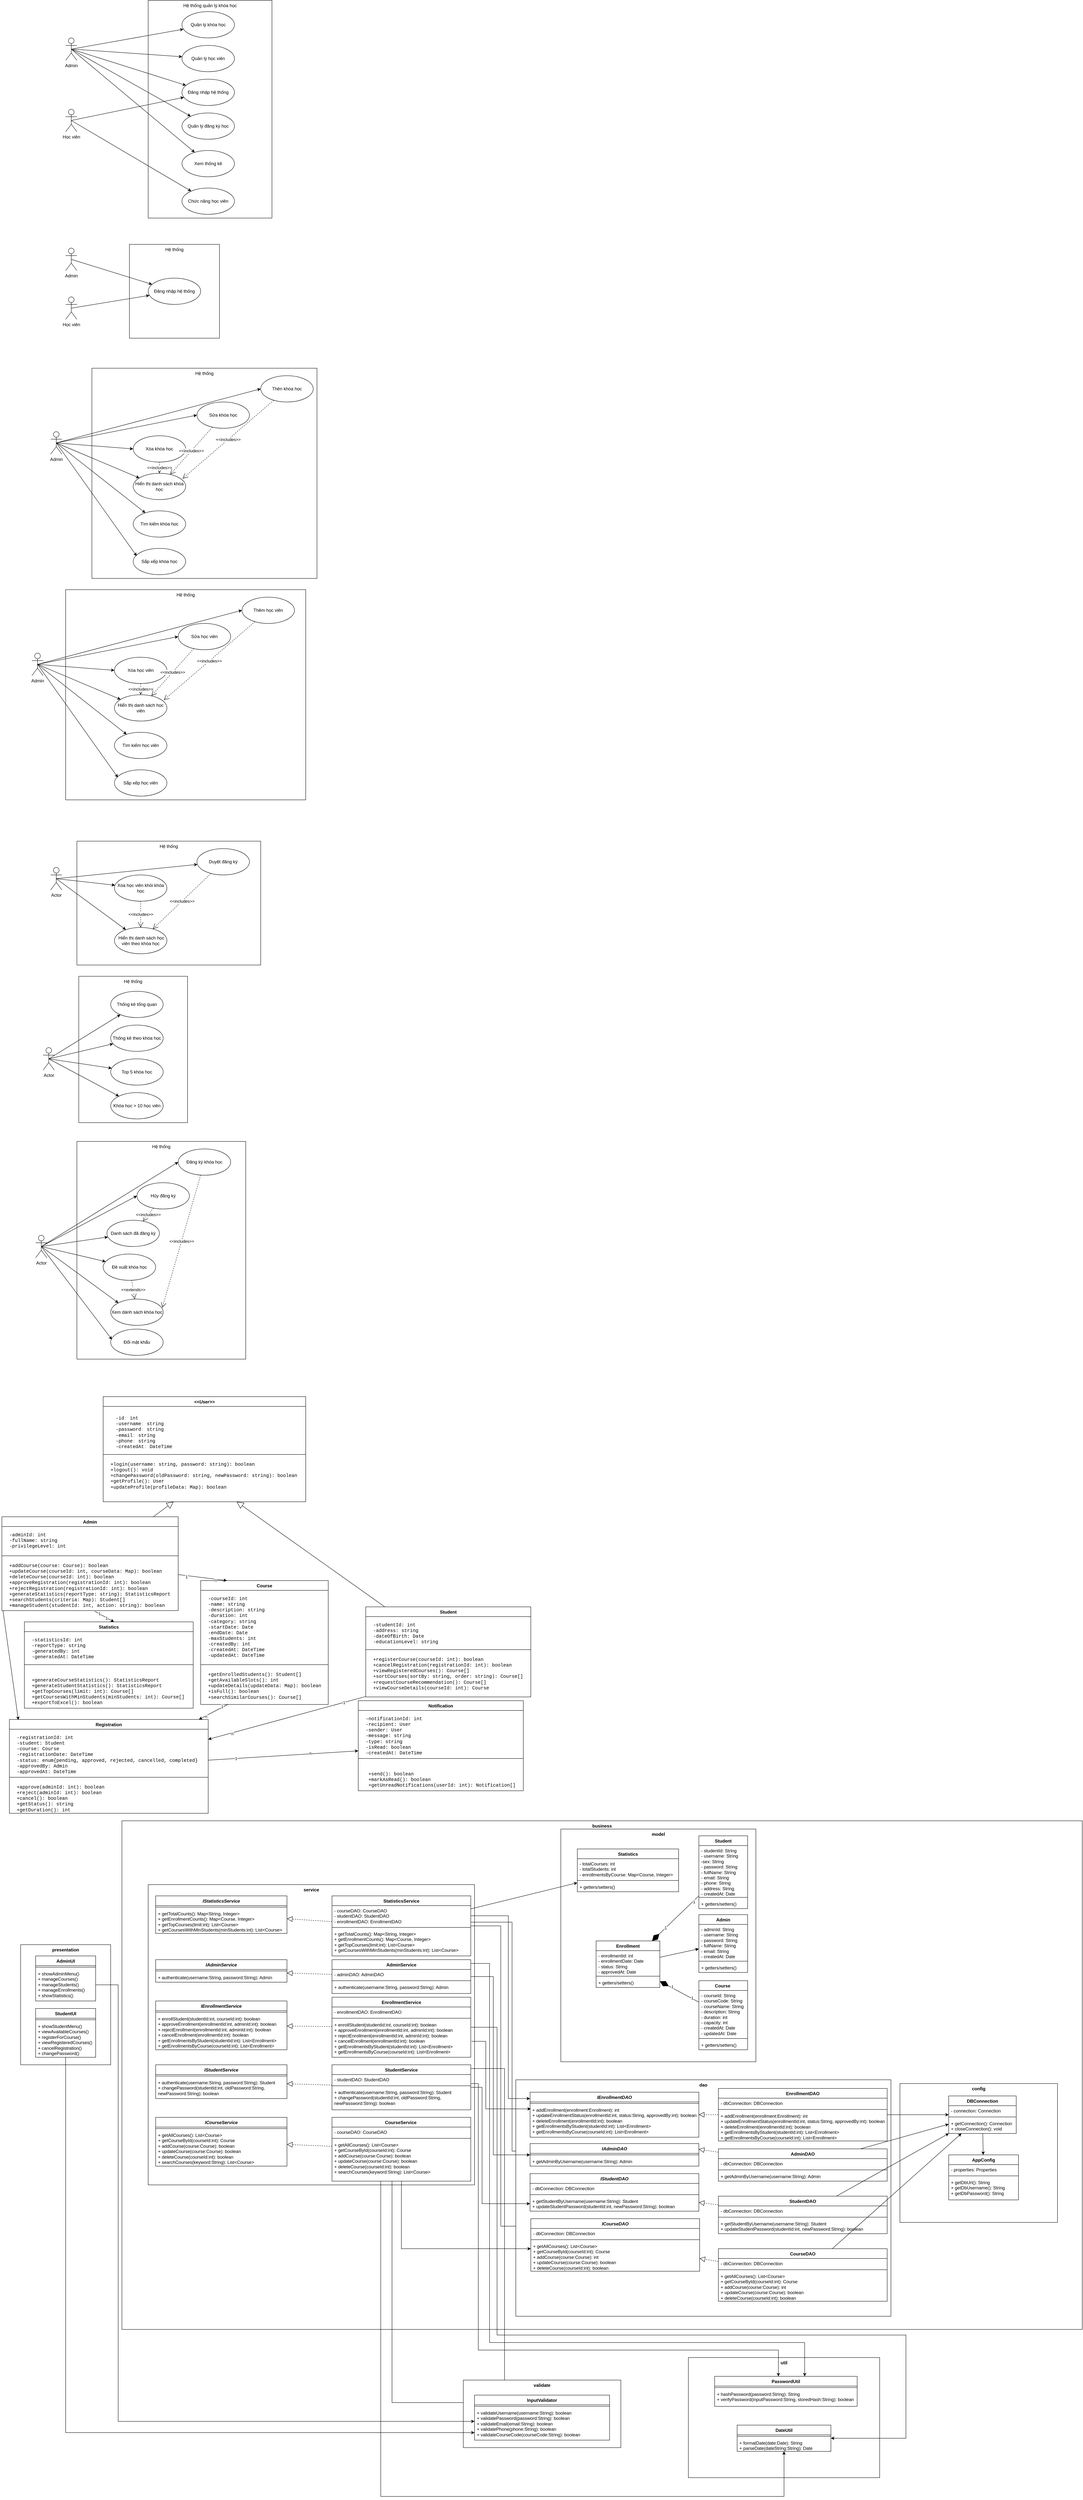 <mxfile version="26.2.12">
  <diagram name="Trang-1" id="GeauEPpAgHzAcoo6tge-">
    <mxGraphModel dx="1113" dy="477" grid="1" gridSize="10" guides="1" tooltips="1" connect="1" arrows="1" fold="1" page="1" pageScale="1" pageWidth="827" pageHeight="1169" math="0" shadow="0">
      <root>
        <mxCell id="0" />
        <mxCell id="1" parent="0" />
        <mxCell id="4fkGAukz3_3GJtjPrOCw-5" value="Hệ thống" style="html=1;whiteSpace=wrap;verticalAlign=top;" parent="1" vertex="1">
          <mxGeometry x="280" y="3060" width="450" height="580" as="geometry" />
        </mxCell>
        <mxCell id="4fkGAukz3_3GJtjPrOCw-4" value="Hệ thống" style="html=1;whiteSpace=wrap;verticalAlign=top;" parent="1" vertex="1">
          <mxGeometry x="285" y="2620" width="290" height="390" as="geometry" />
        </mxCell>
        <mxCell id="4fkGAukz3_3GJtjPrOCw-3" value="Hệ thống" style="html=1;whiteSpace=wrap;verticalAlign=top;" parent="1" vertex="1">
          <mxGeometry x="280" y="2260" width="490" height="330" as="geometry" />
        </mxCell>
        <mxCell id="4fkGAukz3_3GJtjPrOCw-2" value="Hệ thống" style="html=1;whiteSpace=wrap;verticalAlign=top;" parent="1" vertex="1">
          <mxGeometry x="250" y="1590" width="640" height="560" as="geometry" />
        </mxCell>
        <mxCell id="4fkGAukz3_3GJtjPrOCw-1" value="Hệ thống" style="html=1;whiteSpace=wrap;verticalAlign=top;" parent="1" vertex="1">
          <mxGeometry x="320" y="1000" width="600" height="560" as="geometry" />
        </mxCell>
        <mxCell id="qi5AjcrMhphRuE3cDv4p-1" value="Hệ thống quản lý khóa học" style="html=1;whiteSpace=wrap;verticalAlign=top;" parent="1" vertex="1">
          <mxGeometry x="470" y="20" width="330" height="580" as="geometry" />
        </mxCell>
        <mxCell id="qi5AjcrMhphRuE3cDv4p-2" value="Admin" style="shape=umlActor;verticalLabelPosition=bottom;verticalAlign=top;html=1;" parent="1" vertex="1">
          <mxGeometry x="250" y="120" width="30" height="60" as="geometry" />
        </mxCell>
        <mxCell id="qi5AjcrMhphRuE3cDv4p-3" value="Học viên" style="shape=umlActor;verticalLabelPosition=bottom;verticalAlign=top;html=1;" parent="1" vertex="1">
          <mxGeometry x="250" y="310" width="30" height="60" as="geometry" />
        </mxCell>
        <mxCell id="qi5AjcrMhphRuE3cDv4p-5" value="Quản lý khóa học" style="ellipse;whiteSpace=wrap;html=1;" parent="1" vertex="1">
          <mxGeometry x="560" y="50" width="140" height="70" as="geometry" />
        </mxCell>
        <mxCell id="qi5AjcrMhphRuE3cDv4p-6" value="Quản lý học viên" style="ellipse;whiteSpace=wrap;html=1;" parent="1" vertex="1">
          <mxGeometry x="560" y="140" width="140" height="70" as="geometry" />
        </mxCell>
        <mxCell id="qi5AjcrMhphRuE3cDv4p-7" value="Quản lý đăng ký học" style="ellipse;whiteSpace=wrap;html=1;" parent="1" vertex="1">
          <mxGeometry x="560" y="320" width="140" height="70" as="geometry" />
        </mxCell>
        <mxCell id="qi5AjcrMhphRuE3cDv4p-8" value="Xem thống kê" style="ellipse;whiteSpace=wrap;html=1;" parent="1" vertex="1">
          <mxGeometry x="560" y="420" width="140" height="70" as="geometry" />
        </mxCell>
        <mxCell id="qi5AjcrMhphRuE3cDv4p-9" value="Chức năng học viên" style="ellipse;whiteSpace=wrap;html=1;" parent="1" vertex="1">
          <mxGeometry x="560" y="520" width="140" height="70" as="geometry" />
        </mxCell>
        <mxCell id="qi5AjcrMhphRuE3cDv4p-10" value="Đăng nhập hệ thống" style="ellipse;whiteSpace=wrap;html=1;" parent="1" vertex="1">
          <mxGeometry x="560" y="230" width="140" height="70" as="geometry" />
        </mxCell>
        <mxCell id="qi5AjcrMhphRuE3cDv4p-12" value="" style="endArrow=classic;html=1;rounded=0;exitX=0.5;exitY=0.5;exitDx=0;exitDy=0;exitPerimeter=0;" parent="1" source="qi5AjcrMhphRuE3cDv4p-2" target="qi5AjcrMhphRuE3cDv4p-5" edge="1">
          <mxGeometry width="50" height="50" relative="1" as="geometry">
            <mxPoint x="270" y="150" as="sourcePoint" />
            <mxPoint x="440" y="260" as="targetPoint" />
          </mxGeometry>
        </mxCell>
        <mxCell id="qi5AjcrMhphRuE3cDv4p-13" value="" style="endArrow=classic;html=1;rounded=0;" parent="1" target="qi5AjcrMhphRuE3cDv4p-6" edge="1">
          <mxGeometry width="50" height="50" relative="1" as="geometry">
            <mxPoint x="270" y="150" as="sourcePoint" />
            <mxPoint x="450" y="270" as="targetPoint" />
          </mxGeometry>
        </mxCell>
        <mxCell id="qi5AjcrMhphRuE3cDv4p-14" value="" style="endArrow=classic;html=1;rounded=0;exitX=0.5;exitY=0.5;exitDx=0;exitDy=0;exitPerimeter=0;" parent="1" source="qi5AjcrMhphRuE3cDv4p-2" target="qi5AjcrMhphRuE3cDv4p-10" edge="1">
          <mxGeometry width="50" height="50" relative="1" as="geometry">
            <mxPoint x="410" y="330" as="sourcePoint" />
            <mxPoint x="460" y="280" as="targetPoint" />
          </mxGeometry>
        </mxCell>
        <mxCell id="qi5AjcrMhphRuE3cDv4p-15" value="" style="endArrow=classic;html=1;rounded=0;" parent="1" target="qi5AjcrMhphRuE3cDv4p-7" edge="1">
          <mxGeometry width="50" height="50" relative="1" as="geometry">
            <mxPoint x="265" y="150" as="sourcePoint" />
            <mxPoint x="470" y="290" as="targetPoint" />
          </mxGeometry>
        </mxCell>
        <mxCell id="qi5AjcrMhphRuE3cDv4p-16" value="" style="endArrow=classic;html=1;rounded=0;" parent="1" target="qi5AjcrMhphRuE3cDv4p-8" edge="1">
          <mxGeometry width="50" height="50" relative="1" as="geometry">
            <mxPoint x="265" y="150" as="sourcePoint" />
            <mxPoint x="480" y="300" as="targetPoint" />
          </mxGeometry>
        </mxCell>
        <mxCell id="qi5AjcrMhphRuE3cDv4p-17" value="" style="endArrow=classic;html=1;rounded=0;exitX=0.5;exitY=0.5;exitDx=0;exitDy=0;exitPerimeter=0;" parent="1" source="qi5AjcrMhphRuE3cDv4p-3" target="qi5AjcrMhphRuE3cDv4p-9" edge="1">
          <mxGeometry width="50" height="50" relative="1" as="geometry">
            <mxPoint x="440" y="360" as="sourcePoint" />
            <mxPoint x="490" y="310" as="targetPoint" />
          </mxGeometry>
        </mxCell>
        <mxCell id="qi5AjcrMhphRuE3cDv4p-18" value="" style="endArrow=classic;html=1;rounded=0;exitX=0.5;exitY=0.5;exitDx=0;exitDy=0;exitPerimeter=0;" parent="1" source="qi5AjcrMhphRuE3cDv4p-3" target="qi5AjcrMhphRuE3cDv4p-10" edge="1">
          <mxGeometry width="50" height="50" relative="1" as="geometry">
            <mxPoint x="270" y="340" as="sourcePoint" />
            <mxPoint x="500" y="320" as="targetPoint" />
          </mxGeometry>
        </mxCell>
        <mxCell id="qi5AjcrMhphRuE3cDv4p-19" value="Admin" style="shape=umlActor;verticalLabelPosition=bottom;verticalAlign=top;html=1;outlineConnect=0;" parent="1" vertex="1">
          <mxGeometry x="250" y="680" width="30" height="60" as="geometry" />
        </mxCell>
        <mxCell id="qi5AjcrMhphRuE3cDv4p-20" value="Học viên" style="shape=umlActor;verticalLabelPosition=bottom;verticalAlign=top;html=1;outlineConnect=0;" parent="1" vertex="1">
          <mxGeometry x="250" y="810" width="30" height="60" as="geometry" />
        </mxCell>
        <mxCell id="qi5AjcrMhphRuE3cDv4p-22" value="Hệ thống" style="html=1;whiteSpace=wrap;verticalAlign=top;" parent="1" vertex="1">
          <mxGeometry x="420" y="670" width="240" height="250" as="geometry" />
        </mxCell>
        <mxCell id="qi5AjcrMhphRuE3cDv4p-23" value="Đăng nhập hệ thống" style="ellipse;whiteSpace=wrap;html=1;" parent="1" vertex="1">
          <mxGeometry x="470" y="760" width="140" height="70" as="geometry" />
        </mxCell>
        <mxCell id="qi5AjcrMhphRuE3cDv4p-24" value="" style="endArrow=classic;html=1;rounded=0;exitX=0.5;exitY=0.5;exitDx=0;exitDy=0;exitPerimeter=0;" parent="1" source="qi5AjcrMhphRuE3cDv4p-19" target="qi5AjcrMhphRuE3cDv4p-23" edge="1">
          <mxGeometry width="50" height="50" relative="1" as="geometry">
            <mxPoint x="390" y="810" as="sourcePoint" />
            <mxPoint x="440" y="760" as="targetPoint" />
          </mxGeometry>
        </mxCell>
        <mxCell id="qi5AjcrMhphRuE3cDv4p-25" value="" style="endArrow=classic;html=1;rounded=0;exitX=0.5;exitY=0.5;exitDx=0;exitDy=0;exitPerimeter=0;" parent="1" source="qi5AjcrMhphRuE3cDv4p-20" target="qi5AjcrMhphRuE3cDv4p-23" edge="1">
          <mxGeometry width="50" height="50" relative="1" as="geometry">
            <mxPoint x="390" y="810" as="sourcePoint" />
            <mxPoint x="440" y="760" as="targetPoint" />
          </mxGeometry>
        </mxCell>
        <mxCell id="qi5AjcrMhphRuE3cDv4p-26" value="Admin" style="shape=umlActor;verticalLabelPosition=bottom;verticalAlign=top;html=1;outlineConnect=0;" parent="1" vertex="1">
          <mxGeometry x="210" y="1169" width="30" height="60" as="geometry" />
        </mxCell>
        <mxCell id="qi5AjcrMhphRuE3cDv4p-28" value="Thên khóa học" style="ellipse;whiteSpace=wrap;html=1;" parent="1" vertex="1">
          <mxGeometry x="770" y="1020" width="140" height="70" as="geometry" />
        </mxCell>
        <mxCell id="qi5AjcrMhphRuE3cDv4p-29" value="Sửa khóa học" style="ellipse;whiteSpace=wrap;html=1;" parent="1" vertex="1">
          <mxGeometry x="600" y="1090" width="140" height="70" as="geometry" />
        </mxCell>
        <mxCell id="qi5AjcrMhphRuE3cDv4p-30" value="Xóa khóa học" style="ellipse;whiteSpace=wrap;html=1;" parent="1" vertex="1">
          <mxGeometry x="430" y="1180" width="140" height="70" as="geometry" />
        </mxCell>
        <mxCell id="qi5AjcrMhphRuE3cDv4p-31" value="Hiển thị danh sách khóa học" style="ellipse;whiteSpace=wrap;html=1;" parent="1" vertex="1">
          <mxGeometry x="430" y="1280" width="140" height="70" as="geometry" />
        </mxCell>
        <mxCell id="qi5AjcrMhphRuE3cDv4p-32" value="Tìm kiếm khóa học" style="ellipse;whiteSpace=wrap;html=1;" parent="1" vertex="1">
          <mxGeometry x="430" y="1380" width="140" height="70" as="geometry" />
        </mxCell>
        <mxCell id="qi5AjcrMhphRuE3cDv4p-33" value="Sắp xếp khóa học" style="ellipse;whiteSpace=wrap;html=1;" parent="1" vertex="1">
          <mxGeometry x="430" y="1480" width="140" height="70" as="geometry" />
        </mxCell>
        <mxCell id="qi5AjcrMhphRuE3cDv4p-34" value="" style="endArrow=classic;html=1;rounded=0;exitX=0.5;exitY=0.5;exitDx=0;exitDy=0;exitPerimeter=0;entryX=0;entryY=0.5;entryDx=0;entryDy=0;" parent="1" source="qi5AjcrMhphRuE3cDv4p-26" target="qi5AjcrMhphRuE3cDv4p-28" edge="1">
          <mxGeometry width="50" height="50" relative="1" as="geometry">
            <mxPoint x="390" y="1280" as="sourcePoint" />
            <mxPoint x="440" y="1230" as="targetPoint" />
          </mxGeometry>
        </mxCell>
        <mxCell id="qi5AjcrMhphRuE3cDv4p-35" value="" style="endArrow=classic;html=1;rounded=0;exitX=0.5;exitY=0.5;exitDx=0;exitDy=0;exitPerimeter=0;entryX=0;entryY=0.5;entryDx=0;entryDy=0;" parent="1" source="qi5AjcrMhphRuE3cDv4p-26" target="qi5AjcrMhphRuE3cDv4p-29" edge="1">
          <mxGeometry width="50" height="50" relative="1" as="geometry">
            <mxPoint x="390" y="1280" as="sourcePoint" />
            <mxPoint x="440" y="1230" as="targetPoint" />
          </mxGeometry>
        </mxCell>
        <mxCell id="qi5AjcrMhphRuE3cDv4p-36" value="" style="endArrow=classic;html=1;rounded=0;entryX=0;entryY=0.5;entryDx=0;entryDy=0;exitX=0.5;exitY=0.5;exitDx=0;exitDy=0;exitPerimeter=0;" parent="1" source="qi5AjcrMhphRuE3cDv4p-26" target="qi5AjcrMhphRuE3cDv4p-30" edge="1">
          <mxGeometry width="50" height="50" relative="1" as="geometry">
            <mxPoint x="390" y="1280" as="sourcePoint" />
            <mxPoint x="440" y="1230" as="targetPoint" />
          </mxGeometry>
        </mxCell>
        <mxCell id="qi5AjcrMhphRuE3cDv4p-37" value="" style="endArrow=classic;html=1;rounded=0;exitX=0.5;exitY=0.5;exitDx=0;exitDy=0;exitPerimeter=0;" parent="1" source="qi5AjcrMhphRuE3cDv4p-26" target="qi5AjcrMhphRuE3cDv4p-31" edge="1">
          <mxGeometry width="50" height="50" relative="1" as="geometry">
            <mxPoint x="390" y="1280" as="sourcePoint" />
            <mxPoint x="440" y="1230" as="targetPoint" />
          </mxGeometry>
        </mxCell>
        <mxCell id="qi5AjcrMhphRuE3cDv4p-38" value="" style="endArrow=classic;html=1;rounded=0;exitX=0.5;exitY=0.5;exitDx=0;exitDy=0;exitPerimeter=0;" parent="1" source="qi5AjcrMhphRuE3cDv4p-26" target="qi5AjcrMhphRuE3cDv4p-32" edge="1">
          <mxGeometry width="50" height="50" relative="1" as="geometry">
            <mxPoint x="390" y="1280" as="sourcePoint" />
            <mxPoint x="440" y="1230" as="targetPoint" />
          </mxGeometry>
        </mxCell>
        <mxCell id="qi5AjcrMhphRuE3cDv4p-39" value="" style="endArrow=classic;html=1;rounded=0;exitX=0.5;exitY=0.5;exitDx=0;exitDy=0;exitPerimeter=0;entryX=0.066;entryY=0.288;entryDx=0;entryDy=0;entryPerimeter=0;" parent="1" source="qi5AjcrMhphRuE3cDv4p-26" target="qi5AjcrMhphRuE3cDv4p-33" edge="1">
          <mxGeometry width="50" height="50" relative="1" as="geometry">
            <mxPoint x="390" y="1280" as="sourcePoint" />
            <mxPoint x="440" y="1230" as="targetPoint" />
          </mxGeometry>
        </mxCell>
        <mxCell id="qi5AjcrMhphRuE3cDv4p-40" value="&amp;lt;&amp;lt;includes&amp;gt;&amp;gt;" style="endArrow=open;endSize=12;dashed=1;html=1;rounded=0;" parent="1" source="qi5AjcrMhphRuE3cDv4p-30" target="qi5AjcrMhphRuE3cDv4p-31" edge="1">
          <mxGeometry width="160" relative="1" as="geometry">
            <mxPoint x="330" y="1250" as="sourcePoint" />
            <mxPoint x="490" y="1250" as="targetPoint" />
          </mxGeometry>
        </mxCell>
        <mxCell id="qi5AjcrMhphRuE3cDv4p-41" value="&amp;lt;&amp;lt;includes&amp;gt;&amp;gt;" style="endArrow=open;endSize=12;dashed=1;html=1;rounded=0;entryX=0.94;entryY=0.204;entryDx=0;entryDy=0;entryPerimeter=0;" parent="1" source="qi5AjcrMhphRuE3cDv4p-28" target="qi5AjcrMhphRuE3cDv4p-31" edge="1">
          <mxGeometry width="160" relative="1" as="geometry">
            <mxPoint x="660" y="1040" as="sourcePoint" />
            <mxPoint x="660" y="1270" as="targetPoint" />
          </mxGeometry>
        </mxCell>
        <mxCell id="qi5AjcrMhphRuE3cDv4p-43" value="&amp;lt;&amp;lt;includes&amp;gt;&amp;gt;" style="endArrow=open;endSize=12;dashed=1;html=1;rounded=0;" parent="1" source="qi5AjcrMhphRuE3cDv4p-29" target="qi5AjcrMhphRuE3cDv4p-31" edge="1">
          <mxGeometry width="160" relative="1" as="geometry">
            <mxPoint x="606" y="1040" as="sourcePoint" />
            <mxPoint x="690" y="1200" as="targetPoint" />
          </mxGeometry>
        </mxCell>
        <mxCell id="qi5AjcrMhphRuE3cDv4p-44" value="Admin" style="shape=umlActor;verticalLabelPosition=bottom;verticalAlign=top;html=1;outlineConnect=0;" parent="1" vertex="1">
          <mxGeometry x="160" y="1759" width="30" height="60" as="geometry" />
        </mxCell>
        <mxCell id="qi5AjcrMhphRuE3cDv4p-45" value="Thêm học viên" style="ellipse;whiteSpace=wrap;html=1;" parent="1" vertex="1">
          <mxGeometry x="720" y="1610" width="140" height="70" as="geometry" />
        </mxCell>
        <mxCell id="qi5AjcrMhphRuE3cDv4p-46" value="Sửa học viên" style="ellipse;whiteSpace=wrap;html=1;" parent="1" vertex="1">
          <mxGeometry x="550" y="1680" width="140" height="70" as="geometry" />
        </mxCell>
        <mxCell id="qi5AjcrMhphRuE3cDv4p-47" value="Xóa học viên" style="ellipse;whiteSpace=wrap;html=1;" parent="1" vertex="1">
          <mxGeometry x="380" y="1770" width="140" height="70" as="geometry" />
        </mxCell>
        <mxCell id="qi5AjcrMhphRuE3cDv4p-48" value="Hiển thị danh sách học viên" style="ellipse;whiteSpace=wrap;html=1;" parent="1" vertex="1">
          <mxGeometry x="380" y="1870" width="140" height="70" as="geometry" />
        </mxCell>
        <mxCell id="qi5AjcrMhphRuE3cDv4p-49" value="Tìm kiếm học viên" style="ellipse;whiteSpace=wrap;html=1;" parent="1" vertex="1">
          <mxGeometry x="380" y="1970" width="140" height="70" as="geometry" />
        </mxCell>
        <mxCell id="qi5AjcrMhphRuE3cDv4p-50" value="Sắp xếp học viên" style="ellipse;whiteSpace=wrap;html=1;" parent="1" vertex="1">
          <mxGeometry x="380" y="2070" width="140" height="70" as="geometry" />
        </mxCell>
        <mxCell id="qi5AjcrMhphRuE3cDv4p-51" value="" style="endArrow=classic;html=1;rounded=0;exitX=0.5;exitY=0.5;exitDx=0;exitDy=0;exitPerimeter=0;entryX=0;entryY=0.5;entryDx=0;entryDy=0;" parent="1" source="qi5AjcrMhphRuE3cDv4p-44" target="qi5AjcrMhphRuE3cDv4p-45" edge="1">
          <mxGeometry width="50" height="50" relative="1" as="geometry">
            <mxPoint x="340" y="1870" as="sourcePoint" />
            <mxPoint x="390" y="1820" as="targetPoint" />
          </mxGeometry>
        </mxCell>
        <mxCell id="qi5AjcrMhphRuE3cDv4p-52" value="" style="endArrow=classic;html=1;rounded=0;exitX=0.5;exitY=0.5;exitDx=0;exitDy=0;exitPerimeter=0;entryX=0;entryY=0.5;entryDx=0;entryDy=0;" parent="1" source="qi5AjcrMhphRuE3cDv4p-44" target="qi5AjcrMhphRuE3cDv4p-46" edge="1">
          <mxGeometry width="50" height="50" relative="1" as="geometry">
            <mxPoint x="340" y="1870" as="sourcePoint" />
            <mxPoint x="390" y="1820" as="targetPoint" />
          </mxGeometry>
        </mxCell>
        <mxCell id="qi5AjcrMhphRuE3cDv4p-53" value="" style="endArrow=classic;html=1;rounded=0;entryX=0;entryY=0.5;entryDx=0;entryDy=0;exitX=0.5;exitY=0.5;exitDx=0;exitDy=0;exitPerimeter=0;" parent="1" source="qi5AjcrMhphRuE3cDv4p-44" target="qi5AjcrMhphRuE3cDv4p-47" edge="1">
          <mxGeometry width="50" height="50" relative="1" as="geometry">
            <mxPoint x="340" y="1870" as="sourcePoint" />
            <mxPoint x="390" y="1820" as="targetPoint" />
          </mxGeometry>
        </mxCell>
        <mxCell id="qi5AjcrMhphRuE3cDv4p-54" value="" style="endArrow=classic;html=1;rounded=0;exitX=0.5;exitY=0.5;exitDx=0;exitDy=0;exitPerimeter=0;" parent="1" source="qi5AjcrMhphRuE3cDv4p-44" target="qi5AjcrMhphRuE3cDv4p-48" edge="1">
          <mxGeometry width="50" height="50" relative="1" as="geometry">
            <mxPoint x="340" y="1870" as="sourcePoint" />
            <mxPoint x="390" y="1820" as="targetPoint" />
          </mxGeometry>
        </mxCell>
        <mxCell id="qi5AjcrMhphRuE3cDv4p-55" value="" style="endArrow=classic;html=1;rounded=0;exitX=0.5;exitY=0.5;exitDx=0;exitDy=0;exitPerimeter=0;" parent="1" source="qi5AjcrMhphRuE3cDv4p-44" target="qi5AjcrMhphRuE3cDv4p-49" edge="1">
          <mxGeometry width="50" height="50" relative="1" as="geometry">
            <mxPoint x="340" y="1870" as="sourcePoint" />
            <mxPoint x="390" y="1820" as="targetPoint" />
          </mxGeometry>
        </mxCell>
        <mxCell id="qi5AjcrMhphRuE3cDv4p-56" value="" style="endArrow=classic;html=1;rounded=0;exitX=0.5;exitY=0.5;exitDx=0;exitDy=0;exitPerimeter=0;entryX=0.066;entryY=0.288;entryDx=0;entryDy=0;entryPerimeter=0;" parent="1" source="qi5AjcrMhphRuE3cDv4p-44" target="qi5AjcrMhphRuE3cDv4p-50" edge="1">
          <mxGeometry width="50" height="50" relative="1" as="geometry">
            <mxPoint x="340" y="1870" as="sourcePoint" />
            <mxPoint x="390" y="1820" as="targetPoint" />
          </mxGeometry>
        </mxCell>
        <mxCell id="qi5AjcrMhphRuE3cDv4p-57" value="&amp;lt;&amp;lt;includes&amp;gt;&amp;gt;" style="endArrow=open;endSize=12;dashed=1;html=1;rounded=0;" parent="1" source="qi5AjcrMhphRuE3cDv4p-47" target="qi5AjcrMhphRuE3cDv4p-48" edge="1">
          <mxGeometry width="160" relative="1" as="geometry">
            <mxPoint x="280" y="1840" as="sourcePoint" />
            <mxPoint x="440" y="1840" as="targetPoint" />
          </mxGeometry>
        </mxCell>
        <mxCell id="qi5AjcrMhphRuE3cDv4p-58" value="&amp;lt;&amp;lt;includes&amp;gt;&amp;gt;" style="endArrow=open;endSize=12;dashed=1;html=1;rounded=0;entryX=0.94;entryY=0.204;entryDx=0;entryDy=0;entryPerimeter=0;" parent="1" source="qi5AjcrMhphRuE3cDv4p-45" target="qi5AjcrMhphRuE3cDv4p-48" edge="1">
          <mxGeometry width="160" relative="1" as="geometry">
            <mxPoint x="610" y="1630" as="sourcePoint" />
            <mxPoint x="610" y="1860" as="targetPoint" />
          </mxGeometry>
        </mxCell>
        <mxCell id="qi5AjcrMhphRuE3cDv4p-59" value="&amp;lt;&amp;lt;includes&amp;gt;&amp;gt;" style="endArrow=open;endSize=12;dashed=1;html=1;rounded=0;" parent="1" source="qi5AjcrMhphRuE3cDv4p-46" target="qi5AjcrMhphRuE3cDv4p-48" edge="1">
          <mxGeometry width="160" relative="1" as="geometry">
            <mxPoint x="556" y="1630" as="sourcePoint" />
            <mxPoint x="640" y="1790" as="targetPoint" />
          </mxGeometry>
        </mxCell>
        <mxCell id="qi5AjcrMhphRuE3cDv4p-60" value="Actor" style="shape=umlActor;verticalLabelPosition=bottom;verticalAlign=top;html=1;" parent="1" vertex="1">
          <mxGeometry x="210" y="2330" width="30" height="60" as="geometry" />
        </mxCell>
        <mxCell id="qi5AjcrMhphRuE3cDv4p-61" value="Duyệt đăng ký" style="ellipse;whiteSpace=wrap;html=1;" parent="1" vertex="1">
          <mxGeometry x="600" y="2280" width="140" height="70" as="geometry" />
        </mxCell>
        <mxCell id="qi5AjcrMhphRuE3cDv4p-62" value="Xóa học viên khỏi khóa học" style="ellipse;whiteSpace=wrap;html=1;" parent="1" vertex="1">
          <mxGeometry x="380" y="2350" width="140" height="70" as="geometry" />
        </mxCell>
        <mxCell id="qi5AjcrMhphRuE3cDv4p-63" value="&amp;nbsp;Hiển thị danh sách học viên theo khóa học" style="ellipse;whiteSpace=wrap;html=1;" parent="1" vertex="1">
          <mxGeometry x="380" y="2490" width="140" height="70" as="geometry" />
        </mxCell>
        <mxCell id="qi5AjcrMhphRuE3cDv4p-64" value="" style="endArrow=classic;html=1;rounded=0;exitX=0.5;exitY=0.5;exitDx=0;exitDy=0;exitPerimeter=0;" parent="1" source="qi5AjcrMhphRuE3cDv4p-60" target="qi5AjcrMhphRuE3cDv4p-61" edge="1">
          <mxGeometry width="50" height="50" relative="1" as="geometry">
            <mxPoint x="410" y="2370" as="sourcePoint" />
            <mxPoint x="460" y="2320" as="targetPoint" />
          </mxGeometry>
        </mxCell>
        <mxCell id="qi5AjcrMhphRuE3cDv4p-65" value="" style="endArrow=classic;html=1;rounded=0;exitX=0.5;exitY=0.5;exitDx=0;exitDy=0;exitPerimeter=0;" parent="1" source="qi5AjcrMhphRuE3cDv4p-60" target="qi5AjcrMhphRuE3cDv4p-62" edge="1">
          <mxGeometry width="50" height="50" relative="1" as="geometry">
            <mxPoint x="410" y="2370" as="sourcePoint" />
            <mxPoint x="460" y="2320" as="targetPoint" />
          </mxGeometry>
        </mxCell>
        <mxCell id="qi5AjcrMhphRuE3cDv4p-66" value="" style="endArrow=classic;html=1;rounded=0;exitX=0.5;exitY=0.5;exitDx=0;exitDy=0;exitPerimeter=0;" parent="1" source="qi5AjcrMhphRuE3cDv4p-60" target="qi5AjcrMhphRuE3cDv4p-63" edge="1">
          <mxGeometry width="50" height="50" relative="1" as="geometry">
            <mxPoint x="410" y="2370" as="sourcePoint" />
            <mxPoint x="460" y="2320" as="targetPoint" />
          </mxGeometry>
        </mxCell>
        <mxCell id="qi5AjcrMhphRuE3cDv4p-67" value="&amp;lt;&amp;lt;includes&amp;gt;&amp;gt;" style="endArrow=open;endSize=12;dashed=1;html=1;rounded=0;" parent="1" source="qi5AjcrMhphRuE3cDv4p-61" target="qi5AjcrMhphRuE3cDv4p-63" edge="1">
          <mxGeometry width="160" relative="1" as="geometry">
            <mxPoint x="360" y="2340" as="sourcePoint" />
            <mxPoint x="520" y="2340" as="targetPoint" />
          </mxGeometry>
        </mxCell>
        <mxCell id="qi5AjcrMhphRuE3cDv4p-68" value="&amp;lt;&amp;lt;includes&amp;gt;&amp;gt;" style="endArrow=open;endSize=12;dashed=1;html=1;rounded=0;" parent="1" source="qi5AjcrMhphRuE3cDv4p-62" target="qi5AjcrMhphRuE3cDv4p-63" edge="1">
          <mxGeometry width="160" relative="1" as="geometry">
            <mxPoint x="360" y="2340" as="sourcePoint" />
            <mxPoint x="520" y="2340" as="targetPoint" />
          </mxGeometry>
        </mxCell>
        <mxCell id="qi5AjcrMhphRuE3cDv4p-69" value="Actor" style="shape=umlActor;verticalLabelPosition=bottom;verticalAlign=top;html=1;" parent="1" vertex="1">
          <mxGeometry x="190" y="2810" width="30" height="60" as="geometry" />
        </mxCell>
        <mxCell id="qi5AjcrMhphRuE3cDv4p-70" value="Thống kê tổng quan" style="ellipse;whiteSpace=wrap;html=1;" parent="1" vertex="1">
          <mxGeometry x="370" y="2660" width="140" height="70" as="geometry" />
        </mxCell>
        <mxCell id="qi5AjcrMhphRuE3cDv4p-71" value="Thống kê theo khóa học" style="ellipse;whiteSpace=wrap;html=1;" parent="1" vertex="1">
          <mxGeometry x="370" y="2750" width="140" height="70" as="geometry" />
        </mxCell>
        <mxCell id="qi5AjcrMhphRuE3cDv4p-72" value="Top 5 khóa học" style="ellipse;whiteSpace=wrap;html=1;" parent="1" vertex="1">
          <mxGeometry x="370" y="2840" width="140" height="70" as="geometry" />
        </mxCell>
        <mxCell id="qi5AjcrMhphRuE3cDv4p-73" value="Khóa học &amp;gt; 10 học viên" style="ellipse;whiteSpace=wrap;html=1;" parent="1" vertex="1">
          <mxGeometry x="370" y="2930" width="140" height="70" as="geometry" />
        </mxCell>
        <mxCell id="qi5AjcrMhphRuE3cDv4p-74" value="" style="endArrow=classic;html=1;rounded=0;exitX=0.5;exitY=0.5;exitDx=0;exitDy=0;exitPerimeter=0;" parent="1" source="qi5AjcrMhphRuE3cDv4p-69" target="qi5AjcrMhphRuE3cDv4p-70" edge="1">
          <mxGeometry width="50" height="50" relative="1" as="geometry">
            <mxPoint x="410" y="2950" as="sourcePoint" />
            <mxPoint x="460" y="2900" as="targetPoint" />
          </mxGeometry>
        </mxCell>
        <mxCell id="qi5AjcrMhphRuE3cDv4p-75" value="" style="endArrow=classic;html=1;rounded=0;exitX=0.5;exitY=0.5;exitDx=0;exitDy=0;exitPerimeter=0;" parent="1" source="qi5AjcrMhphRuE3cDv4p-69" target="qi5AjcrMhphRuE3cDv4p-71" edge="1">
          <mxGeometry width="50" height="50" relative="1" as="geometry">
            <mxPoint x="410" y="2950" as="sourcePoint" />
            <mxPoint x="460" y="2900" as="targetPoint" />
          </mxGeometry>
        </mxCell>
        <mxCell id="qi5AjcrMhphRuE3cDv4p-76" value="" style="endArrow=classic;html=1;rounded=0;exitX=0.5;exitY=0.5;exitDx=0;exitDy=0;exitPerimeter=0;" parent="1" source="qi5AjcrMhphRuE3cDv4p-69" target="qi5AjcrMhphRuE3cDv4p-72" edge="1">
          <mxGeometry width="50" height="50" relative="1" as="geometry">
            <mxPoint x="410" y="2950" as="sourcePoint" />
            <mxPoint x="460" y="2900" as="targetPoint" />
          </mxGeometry>
        </mxCell>
        <mxCell id="qi5AjcrMhphRuE3cDv4p-77" value="" style="endArrow=classic;html=1;rounded=0;exitX=0.5;exitY=0.5;exitDx=0;exitDy=0;exitPerimeter=0;" parent="1" source="qi5AjcrMhphRuE3cDv4p-69" target="qi5AjcrMhphRuE3cDv4p-73" edge="1">
          <mxGeometry width="50" height="50" relative="1" as="geometry">
            <mxPoint x="410" y="2950" as="sourcePoint" />
            <mxPoint x="460" y="2900" as="targetPoint" />
          </mxGeometry>
        </mxCell>
        <mxCell id="qi5AjcrMhphRuE3cDv4p-78" value="Actor" style="shape=umlActor;verticalLabelPosition=bottom;verticalAlign=top;html=1;outlineConnect=0;" parent="1" vertex="1">
          <mxGeometry x="170" y="3310" width="30" height="60" as="geometry" />
        </mxCell>
        <mxCell id="qi5AjcrMhphRuE3cDv4p-81" value="Đăng ký khóa học" style="ellipse;whiteSpace=wrap;html=1;" parent="1" vertex="1">
          <mxGeometry x="550" y="3080" width="140" height="70" as="geometry" />
        </mxCell>
        <mxCell id="qi5AjcrMhphRuE3cDv4p-82" value="Hủy đăng ký" style="ellipse;whiteSpace=wrap;html=1;" parent="1" vertex="1">
          <mxGeometry x="440" y="3170" width="140" height="70" as="geometry" />
        </mxCell>
        <mxCell id="qi5AjcrMhphRuE3cDv4p-83" value="Danh sách đã đăng ký" style="ellipse;whiteSpace=wrap;html=1;" parent="1" vertex="1">
          <mxGeometry x="360" y="3270" width="140" height="70" as="geometry" />
        </mxCell>
        <mxCell id="qi5AjcrMhphRuE3cDv4p-84" value="Đề xuất khóa học" style="ellipse;whiteSpace=wrap;html=1;" parent="1" vertex="1">
          <mxGeometry x="350" y="3360" width="140" height="70" as="geometry" />
        </mxCell>
        <mxCell id="qi5AjcrMhphRuE3cDv4p-85" value="Xem dánh sách khóa học" style="ellipse;whiteSpace=wrap;html=1;" parent="1" vertex="1">
          <mxGeometry x="370" y="3480" width="140" height="70" as="geometry" />
        </mxCell>
        <mxCell id="qi5AjcrMhphRuE3cDv4p-86" value="Đổi mật khẩu" style="ellipse;whiteSpace=wrap;html=1;" parent="1" vertex="1">
          <mxGeometry x="370" y="3560" width="140" height="70" as="geometry" />
        </mxCell>
        <mxCell id="qi5AjcrMhphRuE3cDv4p-87" value="" style="endArrow=classic;html=1;rounded=0;exitX=0.5;exitY=0.5;exitDx=0;exitDy=0;exitPerimeter=0;entryX=0;entryY=0.5;entryDx=0;entryDy=0;" parent="1" source="qi5AjcrMhphRuE3cDv4p-78" target="qi5AjcrMhphRuE3cDv4p-81" edge="1">
          <mxGeometry width="50" height="50" relative="1" as="geometry">
            <mxPoint x="410" y="3380" as="sourcePoint" />
            <mxPoint x="460" y="3330" as="targetPoint" />
          </mxGeometry>
        </mxCell>
        <mxCell id="qi5AjcrMhphRuE3cDv4p-88" value="" style="endArrow=classic;html=1;rounded=0;exitX=0.5;exitY=0.5;exitDx=0;exitDy=0;exitPerimeter=0;entryX=0;entryY=0.5;entryDx=0;entryDy=0;" parent="1" source="qi5AjcrMhphRuE3cDv4p-78" target="qi5AjcrMhphRuE3cDv4p-82" edge="1">
          <mxGeometry width="50" height="50" relative="1" as="geometry">
            <mxPoint x="410" y="3380" as="sourcePoint" />
            <mxPoint x="460" y="3330" as="targetPoint" />
          </mxGeometry>
        </mxCell>
        <mxCell id="qi5AjcrMhphRuE3cDv4p-89" value="" style="endArrow=classic;html=1;rounded=0;exitX=0.5;exitY=0.5;exitDx=0;exitDy=0;exitPerimeter=0;" parent="1" source="qi5AjcrMhphRuE3cDv4p-78" target="qi5AjcrMhphRuE3cDv4p-83" edge="1">
          <mxGeometry width="50" height="50" relative="1" as="geometry">
            <mxPoint x="410" y="3380" as="sourcePoint" />
            <mxPoint x="460" y="3330" as="targetPoint" />
          </mxGeometry>
        </mxCell>
        <mxCell id="qi5AjcrMhphRuE3cDv4p-90" value="" style="endArrow=classic;html=1;rounded=0;exitX=0.5;exitY=0.5;exitDx=0;exitDy=0;exitPerimeter=0;" parent="1" source="qi5AjcrMhphRuE3cDv4p-78" target="qi5AjcrMhphRuE3cDv4p-84" edge="1">
          <mxGeometry width="50" height="50" relative="1" as="geometry">
            <mxPoint x="410" y="3380" as="sourcePoint" />
            <mxPoint x="460" y="3330" as="targetPoint" />
          </mxGeometry>
        </mxCell>
        <mxCell id="qi5AjcrMhphRuE3cDv4p-91" value="" style="endArrow=classic;html=1;rounded=0;exitX=0.5;exitY=0.5;exitDx=0;exitDy=0;exitPerimeter=0;entryX=0;entryY=0;entryDx=0;entryDy=0;" parent="1" source="qi5AjcrMhphRuE3cDv4p-78" target="qi5AjcrMhphRuE3cDv4p-85" edge="1">
          <mxGeometry width="50" height="50" relative="1" as="geometry">
            <mxPoint x="410" y="3380" as="sourcePoint" />
            <mxPoint x="460" y="3330" as="targetPoint" />
          </mxGeometry>
        </mxCell>
        <mxCell id="qi5AjcrMhphRuE3cDv4p-92" value="" style="endArrow=classic;html=1;rounded=0;exitX=0.5;exitY=0.5;exitDx=0;exitDy=0;exitPerimeter=0;entryX=0.024;entryY=0.255;entryDx=0;entryDy=0;entryPerimeter=0;" parent="1" source="qi5AjcrMhphRuE3cDv4p-78" edge="1">
          <mxGeometry width="50" height="50" relative="1" as="geometry">
            <mxPoint x="410" y="3380" as="sourcePoint" />
            <mxPoint x="373.36" y="3587.85" as="targetPoint" />
          </mxGeometry>
        </mxCell>
        <mxCell id="qi5AjcrMhphRuE3cDv4p-93" value="&amp;lt;&amp;lt;includes&amp;gt;&amp;gt;" style="endArrow=open;endSize=12;dashed=1;html=1;rounded=0;entryX=0.982;entryY=0.33;entryDx=0;entryDy=0;entryPerimeter=0;" parent="1" source="qi5AjcrMhphRuE3cDv4p-81" target="qi5AjcrMhphRuE3cDv4p-85" edge="1">
          <mxGeometry width="160" relative="1" as="geometry">
            <mxPoint x="590" y="3220" as="sourcePoint" />
            <mxPoint x="520" y="3350" as="targetPoint" />
          </mxGeometry>
        </mxCell>
        <mxCell id="qi5AjcrMhphRuE3cDv4p-94" value="&amp;lt;&amp;lt;includes&amp;gt;&amp;gt;" style="endArrow=open;endSize=12;dashed=1;html=1;rounded=0;" parent="1" source="qi5AjcrMhphRuE3cDv4p-82" target="qi5AjcrMhphRuE3cDv4p-83" edge="1">
          <mxGeometry width="160" relative="1" as="geometry">
            <mxPoint x="360" y="3350" as="sourcePoint" />
            <mxPoint x="520" y="3350" as="targetPoint" />
          </mxGeometry>
        </mxCell>
        <mxCell id="qi5AjcrMhphRuE3cDv4p-95" value="&amp;lt;&amp;lt;extends&amp;gt;&amp;gt;" style="endArrow=open;endSize=12;dashed=1;html=1;rounded=0;" parent="1" source="qi5AjcrMhphRuE3cDv4p-84" target="qi5AjcrMhphRuE3cDv4p-85" edge="1">
          <mxGeometry width="160" relative="1" as="geometry">
            <mxPoint x="360" y="3350" as="sourcePoint" />
            <mxPoint x="520" y="3350" as="targetPoint" />
          </mxGeometry>
        </mxCell>
        <mxCell id="nThOQ2KgZLxcGQNvvFtE-1" value="&lt;i&gt;&amp;lt;&amp;lt;User&amp;gt;&amp;gt;&lt;/i&gt;" style="swimlane;fontStyle=1;align=center;verticalAlign=top;childLayout=stackLayout;horizontal=1;startSize=26;horizontalStack=0;resizeParent=1;resizeParentMax=0;resizeLast=0;collapsible=1;marginBottom=0;whiteSpace=wrap;html=1;" parent="1" vertex="1">
          <mxGeometry x="350" y="3740" width="540" height="280" as="geometry" />
        </mxCell>
        <mxCell id="nThOQ2KgZLxcGQNvvFtE-2" value="&lt;pre style=&quot;font-family: Menlo, &amp;quot;Roboto Mono&amp;quot;, &amp;quot;Courier New&amp;quot;, Courier, monospace, Inter, sans-serif; overflow: auto; padding: 9.144px 13.716px; text-wrap-mode: wrap; word-break: break-all; font-size: 12.573px; margin-top: 0px !important; margin-bottom: 0px !important;&quot;&gt;&lt;pre style=&quot;font-family: Menlo, &amp;quot;Roboto Mono&amp;quot;, &amp;quot;Courier New&amp;quot;, Courier, monospace, Inter, sans-serif; overflow: auto; padding: 9.144px 13.716px; text-wrap-mode: wrap; word-break: break-all; font-size: 12.573px; margin-top: 0px !important; margin-bottom: 0px !important;&quot;&gt;&lt;font style=&quot;color: rgb(0, 0, 0);&quot;&gt;-id&lt;span style=&quot;color: rgb(129, 161, 193);&quot; class=&quot;token operator&quot;&gt;:&lt;/span&gt; int&lt;br&gt;-username&lt;span style=&quot;color: rgb(129, 161, 193);&quot; class=&quot;token operator&quot;&gt;:&lt;/span&gt; string&lt;br&gt;-password&lt;span style=&quot;color: rgb(129, 161, 193);&quot; class=&quot;token operator&quot;&gt;:&lt;/span&gt; string&lt;br&gt;-email&lt;span style=&quot;color: rgb(129, 161, 193);&quot; class=&quot;token operator&quot;&gt;:&lt;/span&gt; string&lt;br&gt;-phone&lt;span style=&quot;color: rgb(129, 161, 193);&quot; class=&quot;token operator&quot;&gt;:&lt;/span&gt; string&lt;br&gt;-createdAt&lt;span style=&quot;color: rgb(129, 161, 193);&quot; class=&quot;token operator&quot;&gt;:&lt;/span&gt; DateTime&lt;/font&gt;&lt;/pre&gt;&lt;/pre&gt;" style="text;strokeColor=none;fillColor=none;align=left;verticalAlign=top;spacingLeft=4;spacingRight=4;overflow=hidden;rotatable=0;points=[[0,0.5],[1,0.5]];portConstraint=eastwest;whiteSpace=wrap;html=1;" parent="nThOQ2KgZLxcGQNvvFtE-1" vertex="1">
          <mxGeometry y="26" width="540" height="124" as="geometry" />
        </mxCell>
        <mxCell id="nThOQ2KgZLxcGQNvvFtE-3" value="" style="line;strokeWidth=1;fillColor=none;align=left;verticalAlign=middle;spacingTop=-1;spacingLeft=3;spacingRight=3;rotatable=0;labelPosition=right;points=[];portConstraint=eastwest;strokeColor=inherit;" parent="nThOQ2KgZLxcGQNvvFtE-1" vertex="1">
          <mxGeometry y="150" width="540" height="8" as="geometry" />
        </mxCell>
        <mxCell id="nThOQ2KgZLxcGQNvvFtE-4" value="&lt;pre style=&quot;font-family: Menlo, &amp;quot;Roboto Mono&amp;quot;, &amp;quot;Courier New&amp;quot;, Courier, monospace, Inter, sans-serif; overflow: auto; padding: 9.144px 13.716px; text-wrap-mode: wrap; word-break: break-all; font-size: 12.573px; margin-top: 0px !important; margin-bottom: 0px !important;&quot;&gt;&lt;font style=&quot;color: rgb(0, 0, 0);&quot;&gt;+login&lt;span class=&quot;token text string&quot;&gt;(username: string, password: string)&lt;/span&gt;&lt;span class=&quot;token operator&quot;&gt;:&lt;/span&gt; boolean&lt;br&gt;+logout&lt;span class=&quot;token punctuation&quot;&gt;(&lt;/span&gt;&lt;span class=&quot;token punctuation&quot;&gt;)&lt;/span&gt;&lt;span class=&quot;token operator&quot;&gt;:&lt;/span&gt; void&lt;br&gt;+changePassword&lt;span class=&quot;token text string&quot;&gt;(oldPassword: string, newPassword: string)&lt;/span&gt;&lt;span class=&quot;token operator&quot;&gt;:&lt;/span&gt; boolean&lt;br&gt;+getProfile&lt;span class=&quot;token punctuation&quot;&gt;(&lt;/span&gt;&lt;span class=&quot;token punctuation&quot;&gt;)&lt;/span&gt;&lt;span class=&quot;token operator&quot;&gt;:&lt;/span&gt; User&lt;br&gt;+updateProfile&lt;span class=&quot;token text string&quot;&gt;(profileData: Map)&lt;/span&gt;&lt;span class=&quot;token operator&quot;&gt;:&lt;/span&gt; boolean&lt;/font&gt;&lt;/pre&gt;" style="text;strokeColor=none;fillColor=none;align=left;verticalAlign=top;spacingLeft=4;spacingRight=4;overflow=hidden;rotatable=0;points=[[0,0.5],[1,0.5]];portConstraint=eastwest;whiteSpace=wrap;html=1;" parent="nThOQ2KgZLxcGQNvvFtE-1" vertex="1">
          <mxGeometry y="158" width="540" height="122" as="geometry" />
        </mxCell>
        <mxCell id="nThOQ2KgZLxcGQNvvFtE-5" value="Admin" style="swimlane;fontStyle=1;align=center;verticalAlign=top;childLayout=stackLayout;horizontal=1;startSize=26;horizontalStack=0;resizeParent=1;resizeParentMax=0;resizeLast=0;collapsible=1;marginBottom=0;whiteSpace=wrap;html=1;" parent="1" vertex="1">
          <mxGeometry x="80" y="4060" width="470" height="250" as="geometry" />
        </mxCell>
        <mxCell id="nThOQ2KgZLxcGQNvvFtE-6" value="&lt;pre style=&quot;font-family: Menlo, &amp;quot;Roboto Mono&amp;quot;, &amp;quot;Courier New&amp;quot;, Courier, monospace, Inter, sans-serif; overflow: auto; padding: 9.144px 13.716px; text-wrap-mode: wrap; word-break: break-all; font-size: 12.573px; margin-top: 0px !important; margin-bottom: 0px !important;&quot;&gt;&lt;font style=&quot;color: rgb(0, 0, 0);&quot;&gt;&lt;font&gt;-adminId&lt;span style=&quot;&quot; class=&quot;token operator&quot;&gt;:&lt;/span&gt; int&lt;br&gt;&lt;/font&gt;&lt;span&gt;-fullName&lt;span class=&quot;token operator&quot;&gt;:&lt;/span&gt; string&lt;br&gt;-privilegeLevel&lt;span class=&quot;token operator&quot;&gt;:&lt;/span&gt; int&lt;/span&gt;&lt;/font&gt;&lt;/pre&gt;" style="text;strokeColor=none;fillColor=none;align=left;verticalAlign=top;spacingLeft=4;spacingRight=4;overflow=hidden;rotatable=0;points=[[0,0.5],[1,0.5]];portConstraint=eastwest;whiteSpace=wrap;html=1;" parent="nThOQ2KgZLxcGQNvvFtE-5" vertex="1">
          <mxGeometry y="26" width="470" height="74" as="geometry" />
        </mxCell>
        <mxCell id="nThOQ2KgZLxcGQNvvFtE-7" value="" style="line;strokeWidth=1;fillColor=none;align=left;verticalAlign=middle;spacingTop=-1;spacingLeft=3;spacingRight=3;rotatable=0;labelPosition=right;points=[];portConstraint=eastwest;strokeColor=inherit;" parent="nThOQ2KgZLxcGQNvvFtE-5" vertex="1">
          <mxGeometry y="100" width="470" height="8" as="geometry" />
        </mxCell>
        <mxCell id="nThOQ2KgZLxcGQNvvFtE-8" value="&lt;pre style=&quot;font-family: Menlo, &amp;quot;Roboto Mono&amp;quot;, &amp;quot;Courier New&amp;quot;, Courier, monospace, Inter, sans-serif; overflow: auto; padding: 9.144px 13.716px; text-wrap-mode: wrap; word-break: break-all; font-size: 12.573px; margin-top: 0px !important; margin-bottom: 0px !important;&quot;&gt;&lt;font style=&quot;color: rgb(0, 0, 0);&quot;&gt;+addCourse&lt;span style=&quot;&quot; class=&quot;token text string&quot;&gt;(course: Course)&lt;/span&gt;&lt;span style=&quot;&quot; class=&quot;token operator&quot;&gt;:&lt;/span&gt; boolean&lt;br&gt;+updateCourse&lt;span style=&quot;&quot; class=&quot;token text string&quot;&gt;(courseId: int, courseData: Map)&lt;/span&gt;&lt;span style=&quot;&quot; class=&quot;token operator&quot;&gt;:&lt;/span&gt; boolean&lt;br&gt;+deleteCourse&lt;span style=&quot;&quot; class=&quot;token text string&quot;&gt;(courseId: int)&lt;/span&gt;&lt;span style=&quot;&quot; class=&quot;token operator&quot;&gt;:&lt;/span&gt; boolean&lt;br&gt;+approveRegistration&lt;span style=&quot;&quot; class=&quot;token text string&quot;&gt;(registrationId: int)&lt;/span&gt;&lt;span style=&quot;&quot; class=&quot;token operator&quot;&gt;:&lt;/span&gt; boolean&lt;br&gt;+rejectRegistration&lt;span style=&quot;&quot; class=&quot;token text string&quot;&gt;(registrationId: int)&lt;/span&gt;&lt;span style=&quot;&quot; class=&quot;token operator&quot;&gt;:&lt;/span&gt; boolean&lt;br&gt;+generateStatistics&lt;span style=&quot;&quot; class=&quot;token text string&quot;&gt;(reportType: string)&lt;/span&gt;&lt;span style=&quot;&quot; class=&quot;token operator&quot;&gt;:&lt;/span&gt; StatisticsReport&lt;br&gt;+searchStudents&lt;span style=&quot;&quot; class=&quot;token text string&quot;&gt;(criteria: Map)&lt;/span&gt;&lt;span style=&quot;&quot; class=&quot;token operator&quot;&gt;:&lt;/span&gt; Student[]&lt;br&gt;+manageStudent&lt;span style=&quot;&quot; class=&quot;token text string&quot;&gt;(studentId: int, action: string)&lt;/span&gt;&lt;span style=&quot;&quot; class=&quot;token operator&quot;&gt;:&lt;/span&gt; boolean&lt;/font&gt;&lt;/pre&gt;" style="text;strokeColor=none;fillColor=none;align=left;verticalAlign=top;spacingLeft=4;spacingRight=4;overflow=hidden;rotatable=0;points=[[0,0.5],[1,0.5]];portConstraint=eastwest;whiteSpace=wrap;html=1;" parent="nThOQ2KgZLxcGQNvvFtE-5" vertex="1">
          <mxGeometry y="108" width="470" height="142" as="geometry" />
        </mxCell>
        <mxCell id="nThOQ2KgZLxcGQNvvFtE-9" value="Student" style="swimlane;fontStyle=1;align=center;verticalAlign=top;childLayout=stackLayout;horizontal=1;startSize=26;horizontalStack=0;resizeParent=1;resizeParentMax=0;resizeLast=0;collapsible=1;marginBottom=0;whiteSpace=wrap;html=1;" parent="1" vertex="1">
          <mxGeometry x="1050" y="4300" width="440" height="240" as="geometry" />
        </mxCell>
        <mxCell id="nThOQ2KgZLxcGQNvvFtE-10" value="&lt;pre style=&quot;font-family: Menlo, &amp;quot;Roboto Mono&amp;quot;, &amp;quot;Courier New&amp;quot;, Courier, monospace, Inter, sans-serif; overflow: auto; padding: 9.144px 13.716px; text-wrap-mode: wrap; word-break: break-all; font-size: 12.573px; margin-top: 0px !important; margin-bottom: 0px !important;&quot;&gt;&lt;font style=&quot;color: rgb(0, 0, 0);&quot;&gt;-studentId&lt;span style=&quot;&quot; class=&quot;token operator&quot;&gt;:&lt;/span&gt; int&lt;br&gt;-address&lt;span style=&quot;&quot; class=&quot;token operator&quot;&gt;:&lt;/span&gt; string&lt;br&gt;-dateOfBirth&lt;span style=&quot;&quot; class=&quot;token operator&quot;&gt;:&lt;/span&gt; Date&lt;br&gt;-educationLevel&lt;span style=&quot;&quot; class=&quot;token operator&quot;&gt;:&lt;/span&gt; string&lt;/font&gt;&lt;/pre&gt;" style="text;strokeColor=none;fillColor=none;align=left;verticalAlign=top;spacingLeft=4;spacingRight=4;overflow=hidden;rotatable=0;points=[[0,0.5],[1,0.5]];portConstraint=eastwest;whiteSpace=wrap;html=1;" parent="nThOQ2KgZLxcGQNvvFtE-9" vertex="1">
          <mxGeometry y="26" width="440" height="84" as="geometry" />
        </mxCell>
        <mxCell id="nThOQ2KgZLxcGQNvvFtE-11" value="" style="line;strokeWidth=1;fillColor=none;align=left;verticalAlign=middle;spacingTop=-1;spacingLeft=3;spacingRight=3;rotatable=0;labelPosition=right;points=[];portConstraint=eastwest;strokeColor=inherit;" parent="nThOQ2KgZLxcGQNvvFtE-9" vertex="1">
          <mxGeometry y="110" width="440" height="8" as="geometry" />
        </mxCell>
        <mxCell id="nThOQ2KgZLxcGQNvvFtE-12" value="&lt;pre style=&quot;font-family: Menlo, &amp;quot;Roboto Mono&amp;quot;, &amp;quot;Courier New&amp;quot;, Courier, monospace, Inter, sans-serif; overflow: auto; padding: 9.144px 13.716px; text-wrap-mode: wrap; word-break: break-all; font-size: 12.573px; margin-top: 0px !important; margin-bottom: 0px !important;&quot;&gt;&lt;font style=&quot;color: rgb(0, 0, 0);&quot;&gt;+registerCourse&lt;span style=&quot;&quot; class=&quot;token text string&quot;&gt;(courseId: int)&lt;/span&gt;&lt;span style=&quot;&quot; class=&quot;token operator&quot;&gt;:&lt;/span&gt; boolean&lt;br&gt;+cancelRegistration&lt;span style=&quot;&quot; class=&quot;token text string&quot;&gt;(registrationId: int)&lt;/span&gt;&lt;span style=&quot;&quot; class=&quot;token operator&quot;&gt;:&lt;/span&gt; boolean&lt;br&gt;+viewRegisteredCourses&lt;span style=&quot;&quot; class=&quot;token punctuation&quot;&gt;(&lt;/span&gt;&lt;span style=&quot;&quot; class=&quot;token punctuation&quot;&gt;)&lt;/span&gt;&lt;span style=&quot;&quot; class=&quot;token operator&quot;&gt;:&lt;/span&gt; Course[]&lt;br&gt;+sortCourses&lt;span style=&quot;&quot; class=&quot;token text string&quot;&gt;(sortBy: string, order: string)&lt;/span&gt;&lt;span style=&quot;&quot; class=&quot;token operator&quot;&gt;:&lt;/span&gt; Course[]&lt;br&gt;+requestCourseRecommendation&lt;span style=&quot;&quot; class=&quot;token punctuation&quot;&gt;(&lt;/span&gt;&lt;span style=&quot;&quot; class=&quot;token punctuation&quot;&gt;)&lt;/span&gt;&lt;span style=&quot;&quot; class=&quot;token operator&quot;&gt;:&lt;/span&gt; Course[]&lt;br&gt;+viewCourseDetails&lt;span style=&quot;&quot; class=&quot;token text string&quot;&gt;(courseId: int)&lt;/span&gt;&lt;span style=&quot;&quot; class=&quot;token operator&quot;&gt;:&lt;/span&gt; Course&lt;/font&gt;&lt;/pre&gt;" style="text;strokeColor=none;fillColor=none;align=left;verticalAlign=top;spacingLeft=4;spacingRight=4;overflow=hidden;rotatable=0;points=[[0,0.5],[1,0.5]];portConstraint=eastwest;whiteSpace=wrap;html=1;" parent="nThOQ2KgZLxcGQNvvFtE-9" vertex="1">
          <mxGeometry y="118" width="440" height="122" as="geometry" />
        </mxCell>
        <mxCell id="nThOQ2KgZLxcGQNvvFtE-13" value="" style="endArrow=block;endSize=16;endFill=0;html=1;rounded=0;" parent="1" source="nThOQ2KgZLxcGQNvvFtE-5" target="nThOQ2KgZLxcGQNvvFtE-4" edge="1">
          <mxGeometry width="160" relative="1" as="geometry">
            <mxPoint x="276.98" y="4018.05" as="sourcePoint" />
            <mxPoint x="800" y="3980.002" as="targetPoint" />
          </mxGeometry>
        </mxCell>
        <mxCell id="nThOQ2KgZLxcGQNvvFtE-14" value="" style="endArrow=block;endSize=16;endFill=0;html=1;rounded=0;" parent="1" source="nThOQ2KgZLxcGQNvvFtE-9" target="nThOQ2KgZLxcGQNvvFtE-4" edge="1">
          <mxGeometry width="160" relative="1" as="geometry">
            <mxPoint x="232" y="4090" as="sourcePoint" />
            <mxPoint x="420" y="3970" as="targetPoint" />
          </mxGeometry>
        </mxCell>
        <mxCell id="nThOQ2KgZLxcGQNvvFtE-15" value="Course" style="swimlane;fontStyle=1;align=center;verticalAlign=top;childLayout=stackLayout;horizontal=1;startSize=26;horizontalStack=0;resizeParent=1;resizeParentMax=0;resizeLast=0;collapsible=1;marginBottom=0;whiteSpace=wrap;html=1;" parent="1" vertex="1">
          <mxGeometry x="610" y="4230" width="340" height="330" as="geometry" />
        </mxCell>
        <mxCell id="nThOQ2KgZLxcGQNvvFtE-16" value="&lt;pre style=&quot;font-family: Menlo, &amp;quot;Roboto Mono&amp;quot;, &amp;quot;Courier New&amp;quot;, Courier, monospace, Inter, sans-serif; overflow: auto; padding: 9.144px 13.716px; text-wrap-mode: wrap; word-break: break-all; font-size: 12.573px; margin-top: 0px !important; margin-bottom: 0px !important;&quot;&gt;&lt;font style=&quot;color: rgb(0, 0, 0);&quot;&gt;-courseId&lt;span style=&quot;&quot; class=&quot;token operator&quot;&gt;:&lt;/span&gt; int&lt;br&gt;-name&lt;span style=&quot;&quot; class=&quot;token operator&quot;&gt;:&lt;/span&gt; string&lt;br&gt;-description&lt;span style=&quot;&quot; class=&quot;token operator&quot;&gt;:&lt;/span&gt; string&lt;br&gt;-duration&lt;span style=&quot;&quot; class=&quot;token operator&quot;&gt;:&lt;/span&gt; int&lt;br&gt;-category&lt;span style=&quot;&quot; class=&quot;token operator&quot;&gt;:&lt;/span&gt; string&lt;br&gt;-startDate&lt;span style=&quot;&quot; class=&quot;token operator&quot;&gt;:&lt;/span&gt; Date&lt;br&gt;-endDate&lt;span style=&quot;&quot; class=&quot;token operator&quot;&gt;:&lt;/span&gt; Date&lt;br&gt;-maxStudents&lt;span style=&quot;&quot; class=&quot;token operator&quot;&gt;:&lt;/span&gt; int&lt;br&gt;-createdBy&lt;span style=&quot;&quot; class=&quot;token operator&quot;&gt;:&lt;/span&gt; int&lt;br&gt;-createdAt&lt;span style=&quot;&quot; class=&quot;token operator&quot;&gt;:&lt;/span&gt; DateTime&lt;br&gt;-updatedAt&lt;span style=&quot;&quot; class=&quot;token operator&quot;&gt;:&lt;/span&gt; DateTime&lt;/font&gt;&lt;/pre&gt;" style="text;strokeColor=none;fillColor=none;align=left;verticalAlign=top;spacingLeft=4;spacingRight=4;overflow=hidden;rotatable=0;points=[[0,0.5],[1,0.5]];portConstraint=eastwest;whiteSpace=wrap;html=1;" parent="nThOQ2KgZLxcGQNvvFtE-15" vertex="1">
          <mxGeometry y="26" width="340" height="194" as="geometry" />
        </mxCell>
        <mxCell id="nThOQ2KgZLxcGQNvvFtE-17" value="" style="line;strokeWidth=1;fillColor=none;align=left;verticalAlign=middle;spacingTop=-1;spacingLeft=3;spacingRight=3;rotatable=0;labelPosition=right;points=[];portConstraint=eastwest;strokeColor=inherit;" parent="nThOQ2KgZLxcGQNvvFtE-15" vertex="1">
          <mxGeometry y="220" width="340" height="8" as="geometry" />
        </mxCell>
        <mxCell id="nThOQ2KgZLxcGQNvvFtE-18" value="&lt;pre style=&quot;font-family: Menlo, &amp;quot;Roboto Mono&amp;quot;, &amp;quot;Courier New&amp;quot;, Courier, monospace, Inter, sans-serif; overflow: auto; padding: 9.144px 13.716px; text-wrap-mode: wrap; word-break: break-all; font-size: 12.573px; margin-top: 0px !important; margin-bottom: 0px !important;&quot;&gt;&lt;font style=&quot;color: rgb(0, 0, 0);&quot;&gt;+getEnrolledStudents&lt;span style=&quot;&quot; class=&quot;token punctuation&quot;&gt;(&lt;/span&gt;&lt;span style=&quot;&quot; class=&quot;token punctuation&quot;&gt;)&lt;/span&gt;&lt;span style=&quot;&quot; class=&quot;token operator&quot;&gt;:&lt;/span&gt; Student[]&lt;br&gt;+getAvailableSlots&lt;span style=&quot;&quot; class=&quot;token punctuation&quot;&gt;(&lt;/span&gt;&lt;span style=&quot;&quot; class=&quot;token punctuation&quot;&gt;)&lt;/span&gt;&lt;span style=&quot;&quot; class=&quot;token operator&quot;&gt;:&lt;/span&gt; int&lt;br&gt;+updateDetails&lt;span style=&quot;&quot; class=&quot;token text string&quot;&gt;(updateData: Map)&lt;/span&gt;&lt;span style=&quot;&quot; class=&quot;token operator&quot;&gt;:&lt;/span&gt; boolean&lt;br&gt;+isFull&lt;span style=&quot;&quot; class=&quot;token punctuation&quot;&gt;(&lt;/span&gt;&lt;span style=&quot;&quot; class=&quot;token punctuation&quot;&gt;)&lt;/span&gt;&lt;span style=&quot;&quot; class=&quot;token operator&quot;&gt;:&lt;/span&gt; boolean&lt;br&gt;+searchSimilarCourses&lt;span style=&quot;&quot; class=&quot;token punctuation&quot;&gt;(&lt;/span&gt;&lt;span style=&quot;&quot; class=&quot;token punctuation&quot;&gt;)&lt;/span&gt;&lt;span style=&quot;&quot; class=&quot;token operator&quot;&gt;:&lt;/span&gt; Course[]&lt;/font&gt;&lt;/pre&gt;" style="text;strokeColor=none;fillColor=none;align=left;verticalAlign=top;spacingLeft=4;spacingRight=4;overflow=hidden;rotatable=0;points=[[0,0.5],[1,0.5]];portConstraint=eastwest;whiteSpace=wrap;html=1;" parent="nThOQ2KgZLxcGQNvvFtE-15" vertex="1">
          <mxGeometry y="228" width="340" height="102" as="geometry" />
        </mxCell>
        <mxCell id="nThOQ2KgZLxcGQNvvFtE-19" value="Statistics" style="swimlane;fontStyle=1;align=center;verticalAlign=top;childLayout=stackLayout;horizontal=1;startSize=26;horizontalStack=0;resizeParent=1;resizeParentMax=0;resizeLast=0;collapsible=1;marginBottom=0;whiteSpace=wrap;html=1;" parent="1" vertex="1">
          <mxGeometry x="140" y="4340" width="450" height="230" as="geometry" />
        </mxCell>
        <mxCell id="nThOQ2KgZLxcGQNvvFtE-20" value="&lt;pre style=&quot;font-family: Menlo, &amp;quot;Roboto Mono&amp;quot;, &amp;quot;Courier New&amp;quot;, Courier, monospace, Inter, sans-serif; overflow: auto; padding: 9.144px 13.716px; text-wrap-mode: wrap; word-break: break-all; font-size: 12.573px; margin-top: 0px !important; margin-bottom: 0px !important;&quot;&gt;&lt;font style=&quot;color: rgb(0, 0, 0);&quot;&gt;-statisticsId&lt;span style=&quot;&quot; class=&quot;token operator&quot;&gt;:&lt;/span&gt; int&lt;br&gt;-reportType&lt;span style=&quot;&quot; class=&quot;token operator&quot;&gt;:&lt;/span&gt; string&lt;br&gt;-generatedBy&lt;span style=&quot;&quot; class=&quot;token operator&quot;&gt;:&lt;/span&gt; int&lt;br&gt;-generatedAt&lt;span style=&quot;&quot; class=&quot;token operator&quot;&gt;:&lt;/span&gt; DateTime&lt;br&gt;&lt;/font&gt;&lt;/pre&gt;" style="text;strokeColor=none;fillColor=none;align=left;verticalAlign=top;spacingLeft=4;spacingRight=4;overflow=hidden;rotatable=0;points=[[0,0.5],[1,0.5]];portConstraint=eastwest;whiteSpace=wrap;html=1;" parent="nThOQ2KgZLxcGQNvvFtE-19" vertex="1">
          <mxGeometry y="26" width="450" height="84" as="geometry" />
        </mxCell>
        <mxCell id="nThOQ2KgZLxcGQNvvFtE-21" value="" style="line;strokeWidth=1;fillColor=none;align=left;verticalAlign=middle;spacingTop=-1;spacingLeft=3;spacingRight=3;rotatable=0;labelPosition=right;points=[];portConstraint=eastwest;strokeColor=inherit;" parent="nThOQ2KgZLxcGQNvvFtE-19" vertex="1">
          <mxGeometry y="110" width="450" height="8" as="geometry" />
        </mxCell>
        <mxCell id="nThOQ2KgZLxcGQNvvFtE-22" value="&lt;font style=&quot;color: rgb(0, 0, 0);&quot;&gt;&lt;br&gt;&lt;/font&gt;&lt;pre style=&quot;font-family: Menlo, &amp;quot;Roboto Mono&amp;quot;, &amp;quot;Courier New&amp;quot;, Courier, monospace, Inter, sans-serif; overflow: auto; padding: 9.144px 13.716px; white-space: pre-wrap; word-break: break-all; font-size: 12.573px; font-style: normal; font-variant-ligatures: normal; font-variant-caps: normal; font-weight: 400; letter-spacing: normal; orphans: 2; text-align: start; text-indent: 0px; text-transform: none; widows: 2; word-spacing: 0px; -webkit-text-stroke-width: 0px; text-decoration-thickness: initial; text-decoration-style: initial; text-decoration-color: initial; margin: 0px !important;&quot;&gt;&lt;font style=&quot;color: rgb(0, 0, 0);&quot;&gt;+generateCourseStatistics&lt;span class=&quot;token punctuation&quot;&gt;(&lt;/span&gt;&lt;span class=&quot;token punctuation&quot;&gt;)&lt;/span&gt;&lt;span class=&quot;token operator&quot;&gt;:&lt;/span&gt; StatisticsReport&lt;br&gt;+generateStudentStatistics&lt;span class=&quot;token punctuation&quot;&gt;(&lt;/span&gt;&lt;span class=&quot;token punctuation&quot;&gt;)&lt;/span&gt;&lt;span class=&quot;token operator&quot;&gt;:&lt;/span&gt; StatisticsReport&lt;br&gt;+getTopCourses&lt;span class=&quot;token text string&quot;&gt;(limit: int)&lt;/span&gt;&lt;span class=&quot;token operator&quot;&gt;:&lt;/span&gt; Course[]&lt;br&gt;+getCoursesWithMinStudents&lt;span class=&quot;token text string&quot;&gt;(minStudents: int)&lt;/span&gt;&lt;span class=&quot;token operator&quot;&gt;:&lt;/span&gt; Course[]&lt;br&gt;+exportToExcel&lt;span class=&quot;token punctuation&quot;&gt;(&lt;/span&gt;&lt;span class=&quot;token punctuation&quot;&gt;)&lt;/span&gt;&lt;span class=&quot;token operator&quot;&gt;:&lt;/span&gt; boolean&lt;/font&gt;&lt;/pre&gt;&lt;font style=&quot;color: rgb(0, 0, 0);&quot;&gt;&lt;br&gt;&lt;/font&gt;" style="text;strokeColor=none;fillColor=none;align=left;verticalAlign=top;spacingLeft=4;spacingRight=4;overflow=hidden;rotatable=0;points=[[0,0.5],[1,0.5]];portConstraint=eastwest;whiteSpace=wrap;html=1;" parent="nThOQ2KgZLxcGQNvvFtE-19" vertex="1">
          <mxGeometry y="118" width="450" height="112" as="geometry" />
        </mxCell>
        <mxCell id="nThOQ2KgZLxcGQNvvFtE-23" value="Registration" style="swimlane;fontStyle=1;align=center;verticalAlign=top;childLayout=stackLayout;horizontal=1;startSize=26;horizontalStack=0;resizeParent=1;resizeParentMax=0;resizeLast=0;collapsible=1;marginBottom=0;whiteSpace=wrap;html=1;" parent="1" vertex="1">
          <mxGeometry x="100" y="4600" width="530" height="250" as="geometry" />
        </mxCell>
        <mxCell id="nThOQ2KgZLxcGQNvvFtE-24" value="&lt;pre style=&quot;font-family: Menlo, &amp;quot;Roboto Mono&amp;quot;, &amp;quot;Courier New&amp;quot;, Courier, monospace, Inter, sans-serif; overflow: auto; padding: 9.144px 13.716px; text-wrap-mode: wrap; word-break: break-all; font-size: 12.573px; margin-top: 0px !important; margin-bottom: 0px !important;&quot;&gt;&lt;font style=&quot;color: rgb(0, 0, 0);&quot;&gt;-registrationId&lt;span style=&quot;&quot; class=&quot;token operator&quot;&gt;:&lt;/span&gt; int&lt;br&gt;-student&lt;span style=&quot;&quot; class=&quot;token operator&quot;&gt;:&lt;/span&gt; Student&lt;br&gt;-course&lt;span style=&quot;&quot; class=&quot;token operator&quot;&gt;:&lt;/span&gt; Course&lt;br&gt;-registrationDate&lt;span style=&quot;&quot; class=&quot;token operator&quot;&gt;:&lt;/span&gt; DateTime&lt;br&gt;-status&lt;span style=&quot;&quot; class=&quot;token operator&quot;&gt;:&lt;/span&gt; enum&lt;span style=&quot;&quot; class=&quot;token text string&quot;&gt;{pending, approved, rejected, cancelled, completed}&lt;/span&gt;&lt;br&gt;-approvedBy&lt;span style=&quot;&quot; class=&quot;token operator&quot;&gt;:&lt;/span&gt; Admin&lt;br&gt;-approvedAt&lt;span style=&quot;&quot; class=&quot;token operator&quot;&gt;:&lt;/span&gt; DateTime&lt;/font&gt;&lt;/pre&gt;" style="text;strokeColor=none;fillColor=none;align=left;verticalAlign=top;spacingLeft=4;spacingRight=4;overflow=hidden;rotatable=0;points=[[0,0.5],[1,0.5]];portConstraint=eastwest;whiteSpace=wrap;html=1;" parent="nThOQ2KgZLxcGQNvvFtE-23" vertex="1">
          <mxGeometry y="26" width="530" height="124" as="geometry" />
        </mxCell>
        <mxCell id="nThOQ2KgZLxcGQNvvFtE-25" value="" style="line;strokeWidth=1;fillColor=none;align=left;verticalAlign=middle;spacingTop=-1;spacingLeft=3;spacingRight=3;rotatable=0;labelPosition=right;points=[];portConstraint=eastwest;strokeColor=inherit;" parent="nThOQ2KgZLxcGQNvvFtE-23" vertex="1">
          <mxGeometry y="150" width="530" height="8" as="geometry" />
        </mxCell>
        <mxCell id="nThOQ2KgZLxcGQNvvFtE-26" value="&lt;pre style=&quot;font-family: Menlo, &amp;quot;Roboto Mono&amp;quot;, &amp;quot;Courier New&amp;quot;, Courier, monospace, Inter, sans-serif; overflow: auto; padding: 9.144px 13.716px; text-wrap-mode: wrap; word-break: break-all; font-size: 12.573px; margin-top: 0px !important; margin-bottom: 0px !important;&quot;&gt;&lt;font style=&quot;color: rgb(0, 0, 0);&quot;&gt;+approve&lt;span style=&quot;&quot; class=&quot;token text string&quot;&gt;(adminId: int)&lt;/span&gt;&lt;span style=&quot;&quot; class=&quot;token operator&quot;&gt;:&lt;/span&gt; boolean&lt;br&gt;+reject&lt;span style=&quot;&quot; class=&quot;token text string&quot;&gt;(adminId: int)&lt;/span&gt;&lt;span style=&quot;&quot; class=&quot;token operator&quot;&gt;:&lt;/span&gt; boolean&lt;br&gt;+cancel&lt;span style=&quot;&quot; class=&quot;token punctuation&quot;&gt;(&lt;/span&gt;&lt;span style=&quot;&quot; class=&quot;token punctuation&quot;&gt;)&lt;/span&gt;&lt;span style=&quot;&quot; class=&quot;token operator&quot;&gt;:&lt;/span&gt; boolean&lt;br&gt;+getStatus&lt;span style=&quot;&quot; class=&quot;token punctuation&quot;&gt;(&lt;/span&gt;&lt;span style=&quot;&quot; class=&quot;token punctuation&quot;&gt;)&lt;/span&gt;&lt;span style=&quot;&quot; class=&quot;token operator&quot;&gt;:&lt;/span&gt; string&lt;br&gt;+getDuration&lt;span style=&quot;&quot; class=&quot;token punctuation&quot;&gt;(&lt;/span&gt;&lt;span style=&quot;&quot; class=&quot;token punctuation&quot;&gt;)&lt;/span&gt;&lt;span style=&quot;&quot; class=&quot;token operator&quot;&gt;:&lt;/span&gt; int&lt;/font&gt;&lt;/pre&gt;" style="text;strokeColor=none;fillColor=none;align=left;verticalAlign=top;spacingLeft=4;spacingRight=4;overflow=hidden;rotatable=0;points=[[0,0.5],[1,0.5]];portConstraint=eastwest;whiteSpace=wrap;html=1;" parent="nThOQ2KgZLxcGQNvvFtE-23" vertex="1">
          <mxGeometry y="158" width="530" height="92" as="geometry" />
        </mxCell>
        <mxCell id="nThOQ2KgZLxcGQNvvFtE-27" value="Notification" style="swimlane;fontStyle=1;align=center;verticalAlign=top;childLayout=stackLayout;horizontal=1;startSize=26;horizontalStack=0;resizeParent=1;resizeParentMax=0;resizeLast=0;collapsible=1;marginBottom=0;whiteSpace=wrap;html=1;" parent="1" vertex="1">
          <mxGeometry x="1030" y="4550" width="440" height="240" as="geometry" />
        </mxCell>
        <mxCell id="nThOQ2KgZLxcGQNvvFtE-28" value="&lt;pre style=&quot;font-family: Menlo, &amp;quot;Roboto Mono&amp;quot;, &amp;quot;Courier New&amp;quot;, Courier, monospace, Inter, sans-serif; overflow: auto; padding: 9.144px 13.716px; text-wrap-mode: wrap; word-break: break-all; font-size: 12.573px; margin-top: 0px !important; margin-bottom: 0px !important;&quot;&gt;&lt;font style=&quot;color: rgb(0, 0, 0);&quot;&gt;-notificationId&lt;span style=&quot;&quot; class=&quot;token operator&quot;&gt;:&lt;/span&gt; int&lt;br&gt;-recipient&lt;span style=&quot;&quot; class=&quot;token operator&quot;&gt;:&lt;/span&gt; User&lt;br&gt;-sender&lt;span style=&quot;&quot; class=&quot;token operator&quot;&gt;:&lt;/span&gt; User&lt;br&gt;-message&lt;span style=&quot;&quot; class=&quot;token operator&quot;&gt;:&lt;/span&gt; string&lt;br&gt;-type&lt;span style=&quot;&quot; class=&quot;token operator&quot;&gt;:&lt;/span&gt; string&lt;br&gt;-isRead&lt;span style=&quot;&quot; class=&quot;token operator&quot;&gt;:&lt;/span&gt; boolean&lt;br&gt;-createdAt&lt;span style=&quot;&quot; class=&quot;token operator&quot;&gt;:&lt;/span&gt; DateTime&lt;/font&gt;&lt;/pre&gt;" style="text;strokeColor=none;fillColor=none;align=left;verticalAlign=top;spacingLeft=4;spacingRight=4;overflow=hidden;rotatable=0;points=[[0,0.5],[1,0.5]];portConstraint=eastwest;whiteSpace=wrap;html=1;" parent="nThOQ2KgZLxcGQNvvFtE-27" vertex="1">
          <mxGeometry y="26" width="440" height="124" as="geometry" />
        </mxCell>
        <mxCell id="nThOQ2KgZLxcGQNvvFtE-29" value="" style="line;strokeWidth=1;fillColor=none;align=left;verticalAlign=middle;spacingTop=-1;spacingLeft=3;spacingRight=3;rotatable=0;labelPosition=right;points=[];portConstraint=eastwest;strokeColor=inherit;" parent="nThOQ2KgZLxcGQNvvFtE-27" vertex="1">
          <mxGeometry y="150" width="440" height="8" as="geometry" />
        </mxCell>
        <mxCell id="nThOQ2KgZLxcGQNvvFtE-30" value="&lt;font style=&quot;color: rgb(0, 0, 0);&quot;&gt;&lt;br&gt;&lt;/font&gt;&lt;pre style=&quot;font-family: Menlo, &amp;quot;Roboto Mono&amp;quot;, &amp;quot;Courier New&amp;quot;, Courier, monospace, Inter, sans-serif; overflow: auto; padding: 9.144px 13.716px; white-space: pre-wrap; word-break: break-all; font-size: 12.573px; font-style: normal; font-variant-ligatures: normal; font-variant-caps: normal; font-weight: 400; letter-spacing: normal; orphans: 2; text-align: start; text-indent: 0px; text-transform: none; widows: 2; word-spacing: 0px; -webkit-text-stroke-width: 0px; text-decoration-thickness: initial; text-decoration-style: initial; text-decoration-color: initial; margin: 0px !important;&quot;&gt;&lt;font style=&quot;color: rgb(0, 0, 0);&quot;&gt; +send&lt;span class=&quot;token punctuation&quot;&gt;(&lt;/span&gt;&lt;span class=&quot;token punctuation&quot;&gt;)&lt;/span&gt;&lt;span class=&quot;token operator&quot;&gt;:&lt;/span&gt; boolean&lt;br&gt; +markAsRead&lt;span class=&quot;token punctuation&quot;&gt;(&lt;/span&gt;&lt;span class=&quot;token punctuation&quot;&gt;)&lt;/span&gt;&lt;span class=&quot;token operator&quot;&gt;:&lt;/span&gt; boolean&lt;br&gt; +getUnreadNotifications&lt;span class=&quot;token text string&quot;&gt;(userId: int)&lt;/span&gt;&lt;span class=&quot;token operator&quot;&gt;:&lt;/span&gt; Notification[]&lt;/font&gt;&lt;/pre&gt;&lt;font style=&quot;color: rgb(0, 0, 0);&quot;&gt;&lt;br&gt;&lt;/font&gt;" style="text;strokeColor=none;fillColor=none;align=left;verticalAlign=top;spacingLeft=4;spacingRight=4;overflow=hidden;rotatable=0;points=[[0,0.5],[1,0.5]];portConstraint=eastwest;whiteSpace=wrap;html=1;" parent="nThOQ2KgZLxcGQNvvFtE-27" vertex="1">
          <mxGeometry y="158" width="440" height="82" as="geometry" />
        </mxCell>
        <mxCell id="nThOQ2KgZLxcGQNvvFtE-31" value="" style="endArrow=classic;html=1;rounded=0;" parent="1" source="nThOQ2KgZLxcGQNvvFtE-12" target="nThOQ2KgZLxcGQNvvFtE-23" edge="1">
          <mxGeometry width="50" height="50" relative="1" as="geometry">
            <mxPoint x="970" y="4530" as="sourcePoint" />
            <mxPoint x="1020" y="4480" as="targetPoint" />
            <Array as="points" />
          </mxGeometry>
        </mxCell>
        <mxCell id="nThOQ2KgZLxcGQNvvFtE-32" value="1" style="edgeLabel;html=1;align=center;verticalAlign=middle;resizable=0;points=[];" parent="nThOQ2KgZLxcGQNvvFtE-31" vertex="1" connectable="0">
          <mxGeometry x="-0.717" relative="1" as="geometry">
            <mxPoint x="1" as="offset" />
          </mxGeometry>
        </mxCell>
        <mxCell id="nThOQ2KgZLxcGQNvvFtE-33" value="n" style="edgeLabel;html=1;align=center;verticalAlign=middle;resizable=0;points=[];" parent="nThOQ2KgZLxcGQNvvFtE-31" vertex="1" connectable="0">
          <mxGeometry x="0.695" y="1" relative="1" as="geometry">
            <mxPoint y="1" as="offset" />
          </mxGeometry>
        </mxCell>
        <mxCell id="nThOQ2KgZLxcGQNvvFtE-34" value="" style="endArrow=classic;html=1;rounded=0;" parent="1" source="nThOQ2KgZLxcGQNvvFtE-18" target="nThOQ2KgZLxcGQNvvFtE-23" edge="1">
          <mxGeometry width="50" height="50" relative="1" as="geometry">
            <mxPoint x="970" y="4930" as="sourcePoint" />
            <mxPoint x="1020" y="4880" as="targetPoint" />
          </mxGeometry>
        </mxCell>
        <mxCell id="nThOQ2KgZLxcGQNvvFtE-35" value="1" style="edgeLabel;html=1;align=center;verticalAlign=middle;resizable=0;points=[];" parent="nThOQ2KgZLxcGQNvvFtE-34" vertex="1" connectable="0">
          <mxGeometry x="-0.606" y="-1" relative="1" as="geometry">
            <mxPoint y="-1" as="offset" />
          </mxGeometry>
        </mxCell>
        <mxCell id="nThOQ2KgZLxcGQNvvFtE-36" value="n" style="edgeLabel;html=1;align=center;verticalAlign=middle;resizable=0;points=[];" parent="nThOQ2KgZLxcGQNvvFtE-34" vertex="1" connectable="0">
          <mxGeometry x="0.537" y="1" relative="1" as="geometry">
            <mxPoint as="offset" />
          </mxGeometry>
        </mxCell>
        <mxCell id="nThOQ2KgZLxcGQNvvFtE-37" value="" style="endArrow=classic;html=1;rounded=0;entryX=0.206;entryY=0;entryDx=0;entryDy=0;entryPerimeter=0;" parent="1" source="nThOQ2KgZLxcGQNvvFtE-5" target="nThOQ2KgZLxcGQNvvFtE-15" edge="1">
          <mxGeometry width="50" height="50" relative="1" as="geometry">
            <mxPoint x="970" y="4330" as="sourcePoint" />
            <mxPoint x="1020" y="4280" as="targetPoint" />
          </mxGeometry>
        </mxCell>
        <mxCell id="nThOQ2KgZLxcGQNvvFtE-38" value="1" style="edgeLabel;html=1;align=center;verticalAlign=middle;resizable=0;points=[];" parent="nThOQ2KgZLxcGQNvvFtE-37" vertex="1" connectable="0">
          <mxGeometry x="-0.661" y="-3" relative="1" as="geometry">
            <mxPoint as="offset" />
          </mxGeometry>
        </mxCell>
        <mxCell id="nThOQ2KgZLxcGQNvvFtE-39" value="n" style="edgeLabel;html=1;align=center;verticalAlign=middle;resizable=0;points=[];" parent="nThOQ2KgZLxcGQNvvFtE-37" vertex="1" connectable="0">
          <mxGeometry x="0.519" y="-3" relative="1" as="geometry">
            <mxPoint as="offset" />
          </mxGeometry>
        </mxCell>
        <mxCell id="nThOQ2KgZLxcGQNvvFtE-40" value="" style="endArrow=classic;html=1;rounded=0;" parent="1" source="nThOQ2KgZLxcGQNvvFtE-23" target="nThOQ2KgZLxcGQNvvFtE-27" edge="1">
          <mxGeometry width="50" height="50" relative="1" as="geometry">
            <mxPoint x="920" y="4730" as="sourcePoint" />
            <mxPoint x="840" y="4780" as="targetPoint" />
          </mxGeometry>
        </mxCell>
        <mxCell id="nThOQ2KgZLxcGQNvvFtE-46" value="1" style="edgeLabel;html=1;align=center;verticalAlign=middle;resizable=0;points=[];" parent="nThOQ2KgZLxcGQNvvFtE-40" vertex="1" connectable="0">
          <mxGeometry x="-0.633" relative="1" as="geometry">
            <mxPoint as="offset" />
          </mxGeometry>
        </mxCell>
        <mxCell id="nThOQ2KgZLxcGQNvvFtE-47" value="n" style="edgeLabel;html=1;align=center;verticalAlign=middle;resizable=0;points=[];" parent="nThOQ2KgZLxcGQNvvFtE-40" vertex="1" connectable="0">
          <mxGeometry x="0.358" y="2" relative="1" as="geometry">
            <mxPoint as="offset" />
          </mxGeometry>
        </mxCell>
        <mxCell id="nThOQ2KgZLxcGQNvvFtE-41" value="" style="endArrow=classic;html=1;rounded=0;exitX=0.528;exitY=1.014;exitDx=0;exitDy=0;exitPerimeter=0;entryX=0.531;entryY=0;entryDx=0;entryDy=0;entryPerimeter=0;" parent="1" source="nThOQ2KgZLxcGQNvvFtE-8" target="nThOQ2KgZLxcGQNvvFtE-19" edge="1">
          <mxGeometry width="50" height="50" relative="1" as="geometry">
            <mxPoint x="380" y="4430" as="sourcePoint" />
            <mxPoint x="430" y="4380" as="targetPoint" />
          </mxGeometry>
        </mxCell>
        <mxCell id="nThOQ2KgZLxcGQNvvFtE-44" value="1" style="edgeLabel;html=1;align=center;verticalAlign=middle;resizable=0;points=[];" parent="nThOQ2KgZLxcGQNvvFtE-41" vertex="1" connectable="0">
          <mxGeometry x="0.235" y="-1" relative="1" as="geometry">
            <mxPoint as="offset" />
          </mxGeometry>
        </mxCell>
        <mxCell id="nThOQ2KgZLxcGQNvvFtE-45" value="1" style="edgeLabel;html=1;align=center;verticalAlign=middle;resizable=0;points=[];" parent="nThOQ2KgZLxcGQNvvFtE-41" vertex="1" connectable="0">
          <mxGeometry x="-0.558" y="1" relative="1" as="geometry">
            <mxPoint as="offset" />
          </mxGeometry>
        </mxCell>
        <mxCell id="nThOQ2KgZLxcGQNvvFtE-48" value="" style="endArrow=classic;html=1;rounded=0;exitX=0.006;exitY=0.996;exitDx=0;exitDy=0;exitPerimeter=0;entryX=0.045;entryY=0.005;entryDx=0;entryDy=0;entryPerimeter=0;" parent="1" source="nThOQ2KgZLxcGQNvvFtE-8" target="nThOQ2KgZLxcGQNvvFtE-23" edge="1">
          <mxGeometry width="50" height="50" relative="1" as="geometry">
            <mxPoint x="890" y="4510" as="sourcePoint" />
            <mxPoint x="940" y="4460" as="targetPoint" />
          </mxGeometry>
        </mxCell>
        <mxCell id="14GTsa4ybUtIxwmF2xHG-1" value="&lt;b&gt;presentation&lt;/b&gt;" style="html=1;whiteSpace=wrap;verticalAlign=top;" vertex="1" parent="1">
          <mxGeometry x="130" y="5200" width="240" height="320" as="geometry" />
        </mxCell>
        <mxCell id="14GTsa4ybUtIxwmF2xHG-2" value="AdminUI" style="swimlane;fontStyle=1;align=center;verticalAlign=top;childLayout=stackLayout;horizontal=1;startSize=26;horizontalStack=0;resizeParent=1;resizeParentMax=0;resizeLast=0;collapsible=1;marginBottom=0;whiteSpace=wrap;html=1;" vertex="1" parent="1">
          <mxGeometry x="170" y="5230" width="160" height="120" as="geometry" />
        </mxCell>
        <mxCell id="14GTsa4ybUtIxwmF2xHG-4" value="" style="line;strokeWidth=1;fillColor=none;align=left;verticalAlign=middle;spacingTop=-1;spacingLeft=3;spacingRight=3;rotatable=0;labelPosition=right;points=[];portConstraint=eastwest;strokeColor=inherit;" vertex="1" parent="14GTsa4ybUtIxwmF2xHG-2">
          <mxGeometry y="26" width="160" height="8" as="geometry" />
        </mxCell>
        <mxCell id="14GTsa4ybUtIxwmF2xHG-5" value="&lt;div&gt;+ showAdminMenu()&lt;/div&gt;&lt;div&gt;+ manageCourses()&lt;/div&gt;&lt;div&gt;+ manageStudents()&lt;/div&gt;&lt;div&gt;+ manageEnrollments()&lt;/div&gt;&lt;div&gt;+ showStatistics()&lt;/div&gt;" style="text;strokeColor=none;fillColor=none;align=left;verticalAlign=top;spacingLeft=4;spacingRight=4;overflow=hidden;rotatable=0;points=[[0,0.5],[1,0.5]];portConstraint=eastwest;whiteSpace=wrap;html=1;" vertex="1" parent="14GTsa4ybUtIxwmF2xHG-2">
          <mxGeometry y="34" width="160" height="86" as="geometry" />
        </mxCell>
        <mxCell id="14GTsa4ybUtIxwmF2xHG-6" value="StudentUI" style="swimlane;fontStyle=1;align=center;verticalAlign=top;childLayout=stackLayout;horizontal=1;startSize=26;horizontalStack=0;resizeParent=1;resizeParentMax=0;resizeLast=0;collapsible=1;marginBottom=0;whiteSpace=wrap;html=1;" vertex="1" parent="1">
          <mxGeometry x="170" y="5370" width="160" height="130" as="geometry" />
        </mxCell>
        <mxCell id="14GTsa4ybUtIxwmF2xHG-8" value="" style="line;strokeWidth=1;fillColor=none;align=left;verticalAlign=middle;spacingTop=-1;spacingLeft=3;spacingRight=3;rotatable=0;labelPosition=right;points=[];portConstraint=eastwest;strokeColor=inherit;" vertex="1" parent="14GTsa4ybUtIxwmF2xHG-6">
          <mxGeometry y="26" width="160" height="8" as="geometry" />
        </mxCell>
        <mxCell id="14GTsa4ybUtIxwmF2xHG-9" value="&lt;div&gt;+ showStudentMenu()&lt;/div&gt;&lt;div&gt;+ viewAvailableCourses()&lt;/div&gt;&lt;div&gt;+ registerForCourse()&lt;/div&gt;&lt;div&gt;+ viewRegisteredCourses()&lt;/div&gt;&lt;div&gt;+ cancelRegistration()&lt;/div&gt;&lt;div&gt;+ changePassword()&lt;/div&gt;" style="text;strokeColor=none;fillColor=none;align=left;verticalAlign=top;spacingLeft=4;spacingRight=4;overflow=hidden;rotatable=0;points=[[0,0.5],[1,0.5]];portConstraint=eastwest;whiteSpace=wrap;html=1;" vertex="1" parent="14GTsa4ybUtIxwmF2xHG-6">
          <mxGeometry y="34" width="160" height="96" as="geometry" />
        </mxCell>
        <mxCell id="14GTsa4ybUtIxwmF2xHG-10" value="&lt;b&gt;business&lt;/b&gt;" style="html=1;whiteSpace=wrap;verticalAlign=top;" vertex="1" parent="1">
          <mxGeometry x="400" y="4870" width="2560" height="1355" as="geometry" />
        </mxCell>
        <mxCell id="14GTsa4ybUtIxwmF2xHG-11" value="&lt;b&gt;service&lt;/b&gt;" style="html=1;whiteSpace=wrap;verticalAlign=top;" vertex="1" parent="1">
          <mxGeometry x="470" y="5040" width="870" height="800" as="geometry" />
        </mxCell>
        <mxCell id="14GTsa4ybUtIxwmF2xHG-12" value="&lt;i&gt;IStatisticsService&lt;/i&gt;" style="swimlane;fontStyle=1;align=center;verticalAlign=top;childLayout=stackLayout;horizontal=1;startSize=26;horizontalStack=0;resizeParent=1;resizeParentMax=0;resizeLast=0;collapsible=1;marginBottom=0;whiteSpace=wrap;html=1;" vertex="1" parent="1">
          <mxGeometry x="490" y="5070" width="350" height="100" as="geometry" />
        </mxCell>
        <mxCell id="14GTsa4ybUtIxwmF2xHG-14" value="" style="line;strokeWidth=1;fillColor=none;align=left;verticalAlign=middle;spacingTop=-1;spacingLeft=3;spacingRight=3;rotatable=0;labelPosition=right;points=[];portConstraint=eastwest;strokeColor=inherit;" vertex="1" parent="14GTsa4ybUtIxwmF2xHG-12">
          <mxGeometry y="26" width="350" height="8" as="geometry" />
        </mxCell>
        <mxCell id="14GTsa4ybUtIxwmF2xHG-15" value="&lt;div&gt;+ getTotalCounts(): Map&amp;lt;String, Integer&amp;gt;&lt;/div&gt;&lt;div&gt;+ getEnrollmentCounts(): Map&amp;lt;Course, Integer&amp;gt;&lt;/div&gt;&lt;div&gt;+ getTopCourses(limit:int): List&amp;lt;Course&amp;gt;&lt;/div&gt;&lt;div&gt;+ getCoursesWithMinStudents(minStudents:int): List&amp;lt;Course&amp;gt;&lt;/div&gt;" style="text;strokeColor=none;fillColor=none;align=left;verticalAlign=top;spacingLeft=4;spacingRight=4;overflow=hidden;rotatable=0;points=[[0,0.5],[1,0.5]];portConstraint=eastwest;whiteSpace=wrap;html=1;" vertex="1" parent="14GTsa4ybUtIxwmF2xHG-12">
          <mxGeometry y="34" width="350" height="66" as="geometry" />
        </mxCell>
        <mxCell id="14GTsa4ybUtIxwmF2xHG-16" value="&lt;i&gt;IAdminService&lt;/i&gt;" style="swimlane;fontStyle=1;align=center;verticalAlign=top;childLayout=stackLayout;horizontal=1;startSize=26;horizontalStack=0;resizeParent=1;resizeParentMax=0;resizeLast=0;collapsible=1;marginBottom=0;whiteSpace=wrap;html=1;" vertex="1" parent="1">
          <mxGeometry x="490" y="5240" width="350" height="60" as="geometry" />
        </mxCell>
        <mxCell id="14GTsa4ybUtIxwmF2xHG-18" value="" style="line;strokeWidth=1;fillColor=none;align=left;verticalAlign=middle;spacingTop=-1;spacingLeft=3;spacingRight=3;rotatable=0;labelPosition=right;points=[];portConstraint=eastwest;strokeColor=inherit;" vertex="1" parent="14GTsa4ybUtIxwmF2xHG-16">
          <mxGeometry y="26" width="350" height="8" as="geometry" />
        </mxCell>
        <mxCell id="14GTsa4ybUtIxwmF2xHG-19" value="+ authenticate(username:String, password:String): Admin" style="text;strokeColor=none;fillColor=none;align=left;verticalAlign=top;spacingLeft=4;spacingRight=4;overflow=hidden;rotatable=0;points=[[0,0.5],[1,0.5]];portConstraint=eastwest;whiteSpace=wrap;html=1;" vertex="1" parent="14GTsa4ybUtIxwmF2xHG-16">
          <mxGeometry y="34" width="350" height="26" as="geometry" />
        </mxCell>
        <mxCell id="14GTsa4ybUtIxwmF2xHG-20" value="&lt;i&gt;IEnrollmentService&lt;/i&gt;" style="swimlane;fontStyle=1;align=center;verticalAlign=top;childLayout=stackLayout;horizontal=1;startSize=26;horizontalStack=0;resizeParent=1;resizeParentMax=0;resizeLast=0;collapsible=1;marginBottom=0;whiteSpace=wrap;html=1;" vertex="1" parent="1">
          <mxGeometry x="490" y="5350" width="350" height="130" as="geometry" />
        </mxCell>
        <mxCell id="14GTsa4ybUtIxwmF2xHG-22" value="" style="line;strokeWidth=1;fillColor=none;align=left;verticalAlign=middle;spacingTop=-1;spacingLeft=3;spacingRight=3;rotatable=0;labelPosition=right;points=[];portConstraint=eastwest;strokeColor=inherit;" vertex="1" parent="14GTsa4ybUtIxwmF2xHG-20">
          <mxGeometry y="26" width="350" height="8" as="geometry" />
        </mxCell>
        <mxCell id="14GTsa4ybUtIxwmF2xHG-23" value="&lt;div&gt;+ enrollStudent(studentId:int, courseId:int): boolean&lt;/div&gt;&lt;div&gt;+ approveEnrollment(enrollmentId:int, adminId:int): boolean&lt;/div&gt;&lt;div&gt;+ rejectEnrollment(enrollmentId:int, adminId:int): boolean&lt;/div&gt;&lt;div&gt;+ cancelEnrollment(enrollmentId:int): boolean&lt;/div&gt;&lt;div&gt;+ getEnrollmentsByStudent(studentId:int): List&amp;lt;Enrollment&amp;gt;&lt;/div&gt;&lt;div&gt;+ getEnrollmentsByCourse(courseId:int): List&amp;lt;Enrollment&amp;gt;&lt;/div&gt;" style="text;strokeColor=none;fillColor=none;align=left;verticalAlign=top;spacingLeft=4;spacingRight=4;overflow=hidden;rotatable=0;points=[[0,0.5],[1,0.5]];portConstraint=eastwest;whiteSpace=wrap;html=1;" vertex="1" parent="14GTsa4ybUtIxwmF2xHG-20">
          <mxGeometry y="34" width="350" height="96" as="geometry" />
        </mxCell>
        <mxCell id="14GTsa4ybUtIxwmF2xHG-24" value="&lt;i&gt;IStudentService&lt;/i&gt;" style="swimlane;fontStyle=1;align=center;verticalAlign=top;childLayout=stackLayout;horizontal=1;startSize=26;horizontalStack=0;resizeParent=1;resizeParentMax=0;resizeLast=0;collapsible=1;marginBottom=0;whiteSpace=wrap;html=1;" vertex="1" parent="1">
          <mxGeometry x="490" y="5520" width="350" height="90" as="geometry" />
        </mxCell>
        <mxCell id="14GTsa4ybUtIxwmF2xHG-26" value="" style="line;strokeWidth=1;fillColor=none;align=left;verticalAlign=middle;spacingTop=-1;spacingLeft=3;spacingRight=3;rotatable=0;labelPosition=right;points=[];portConstraint=eastwest;strokeColor=inherit;" vertex="1" parent="14GTsa4ybUtIxwmF2xHG-24">
          <mxGeometry y="26" width="350" height="8" as="geometry" />
        </mxCell>
        <mxCell id="14GTsa4ybUtIxwmF2xHG-27" value="&lt;div&gt;+ authenticate(username:String, password:String): Student&lt;/div&gt;&lt;div&gt;+ changePassword(studentId:int, oldPassword:String, newPassword:String): boolean&lt;/div&gt;" style="text;strokeColor=none;fillColor=none;align=left;verticalAlign=top;spacingLeft=4;spacingRight=4;overflow=hidden;rotatable=0;points=[[0,0.5],[1,0.5]];portConstraint=eastwest;whiteSpace=wrap;html=1;" vertex="1" parent="14GTsa4ybUtIxwmF2xHG-24">
          <mxGeometry y="34" width="350" height="56" as="geometry" />
        </mxCell>
        <mxCell id="14GTsa4ybUtIxwmF2xHG-28" value="&lt;i&gt;ICourseService&lt;/i&gt;" style="swimlane;fontStyle=1;align=center;verticalAlign=top;childLayout=stackLayout;horizontal=1;startSize=26;horizontalStack=0;resizeParent=1;resizeParentMax=0;resizeLast=0;collapsible=1;marginBottom=0;whiteSpace=wrap;html=1;" vertex="1" parent="1">
          <mxGeometry x="490" y="5660" width="350" height="130" as="geometry" />
        </mxCell>
        <mxCell id="14GTsa4ybUtIxwmF2xHG-30" value="" style="line;strokeWidth=1;fillColor=none;align=left;verticalAlign=middle;spacingTop=-1;spacingLeft=3;spacingRight=3;rotatable=0;labelPosition=right;points=[];portConstraint=eastwest;strokeColor=inherit;" vertex="1" parent="14GTsa4ybUtIxwmF2xHG-28">
          <mxGeometry y="26" width="350" height="8" as="geometry" />
        </mxCell>
        <mxCell id="14GTsa4ybUtIxwmF2xHG-31" value="&lt;div&gt;+ getAllCourses(): List&amp;lt;Course&amp;gt;&lt;/div&gt;&lt;div&gt;+ getCourseById(courseId:int): Course&lt;/div&gt;&lt;div&gt;+ addCourse(course:Course): boolean&lt;/div&gt;&lt;div&gt;+ updateCourse(course:Course): boolean&lt;/div&gt;&lt;div&gt;+ deleteCourse(courseId:int): boolean&lt;/div&gt;&lt;div&gt;+ searchCourses(keyword:String): List&amp;lt;Course&amp;gt;&lt;/div&gt;" style="text;strokeColor=none;fillColor=none;align=left;verticalAlign=top;spacingLeft=4;spacingRight=4;overflow=hidden;rotatable=0;points=[[0,0.5],[1,0.5]];portConstraint=eastwest;whiteSpace=wrap;html=1;" vertex="1" parent="14GTsa4ybUtIxwmF2xHG-28">
          <mxGeometry y="34" width="350" height="96" as="geometry" />
        </mxCell>
        <mxCell id="14GTsa4ybUtIxwmF2xHG-161" style="edgeStyle=orthogonalEdgeStyle;rounded=0;orthogonalLoop=1;jettySize=auto;html=1;" edge="1" parent="1" source="14GTsa4ybUtIxwmF2xHG-32" target="14GTsa4ybUtIxwmF2xHG-100">
          <mxGeometry relative="1" as="geometry">
            <Array as="points">
              <mxPoint x="1410" y="5150" />
              <mxPoint x="1410" y="5950" />
            </Array>
          </mxGeometry>
        </mxCell>
        <mxCell id="14GTsa4ybUtIxwmF2xHG-162" style="edgeStyle=orthogonalEdgeStyle;rounded=0;orthogonalLoop=1;jettySize=auto;html=1;" edge="1" parent="1" source="14GTsa4ybUtIxwmF2xHG-32" target="14GTsa4ybUtIxwmF2xHG-92">
          <mxGeometry relative="1" as="geometry">
            <Array as="points">
              <mxPoint x="1440" y="5140" />
              <mxPoint x="1440" y="5750" />
            </Array>
          </mxGeometry>
        </mxCell>
        <mxCell id="14GTsa4ybUtIxwmF2xHG-32" value="StatisticsService" style="swimlane;fontStyle=1;align=center;verticalAlign=top;childLayout=stackLayout;horizontal=1;startSize=26;horizontalStack=0;resizeParent=1;resizeParentMax=0;resizeLast=0;collapsible=1;marginBottom=0;whiteSpace=wrap;html=1;" vertex="1" parent="1">
          <mxGeometry x="960" y="5070" width="370" height="160" as="geometry" />
        </mxCell>
        <mxCell id="14GTsa4ybUtIxwmF2xHG-33" value="&lt;div&gt;- courseDAO: CourseDAO&lt;/div&gt;&lt;div&gt;- studentDAO: StudentDAO&lt;/div&gt;&lt;div&gt;- enrollmentDAO: EnrollmentDAO&lt;/div&gt;" style="text;strokeColor=none;fillColor=none;align=left;verticalAlign=top;spacingLeft=4;spacingRight=4;overflow=hidden;rotatable=0;points=[[0,0.5],[1,0.5]];portConstraint=eastwest;whiteSpace=wrap;html=1;" vertex="1" parent="14GTsa4ybUtIxwmF2xHG-32">
          <mxGeometry y="26" width="370" height="54" as="geometry" />
        </mxCell>
        <mxCell id="14GTsa4ybUtIxwmF2xHG-34" value="" style="line;strokeWidth=1;fillColor=none;align=left;verticalAlign=middle;spacingTop=-1;spacingLeft=3;spacingRight=3;rotatable=0;labelPosition=right;points=[];portConstraint=eastwest;strokeColor=inherit;" vertex="1" parent="14GTsa4ybUtIxwmF2xHG-32">
          <mxGeometry y="80" width="370" height="8" as="geometry" />
        </mxCell>
        <mxCell id="14GTsa4ybUtIxwmF2xHG-35" value="&lt;div&gt;+ getTotalCounts(): Map&amp;lt;String, Integer&amp;gt;&lt;/div&gt;&lt;div&gt;+ getEnrollmentCounts(): Map&amp;lt;Course, Integer&amp;gt;&lt;/div&gt;&lt;div&gt;+ getTopCourses(limit:int): List&amp;lt;Course&amp;gt;&lt;/div&gt;&lt;div&gt;+ getCoursesWithMinStudents(minStudents:int): List&amp;lt;Course&amp;gt;&lt;/div&gt;" style="text;strokeColor=none;fillColor=none;align=left;verticalAlign=top;spacingLeft=4;spacingRight=4;overflow=hidden;rotatable=0;points=[[0,0.5],[1,0.5]];portConstraint=eastwest;whiteSpace=wrap;html=1;" vertex="1" parent="14GTsa4ybUtIxwmF2xHG-32">
          <mxGeometry y="88" width="370" height="72" as="geometry" />
        </mxCell>
        <mxCell id="14GTsa4ybUtIxwmF2xHG-36" value="AdminService" style="swimlane;fontStyle=1;align=center;verticalAlign=top;childLayout=stackLayout;horizontal=1;startSize=26;horizontalStack=0;resizeParent=1;resizeParentMax=0;resizeLast=0;collapsible=1;marginBottom=0;whiteSpace=wrap;html=1;" vertex="1" parent="1">
          <mxGeometry x="960" y="5240" width="370" height="90" as="geometry" />
        </mxCell>
        <mxCell id="14GTsa4ybUtIxwmF2xHG-37" value="- adminDAO: AdminDAO" style="text;strokeColor=none;fillColor=none;align=left;verticalAlign=top;spacingLeft=4;spacingRight=4;overflow=hidden;rotatable=0;points=[[0,0.5],[1,0.5]];portConstraint=eastwest;whiteSpace=wrap;html=1;" vertex="1" parent="14GTsa4ybUtIxwmF2xHG-36">
          <mxGeometry y="26" width="370" height="26" as="geometry" />
        </mxCell>
        <mxCell id="14GTsa4ybUtIxwmF2xHG-38" value="" style="line;strokeWidth=1;fillColor=none;align=left;verticalAlign=middle;spacingTop=-1;spacingLeft=3;spacingRight=3;rotatable=0;labelPosition=right;points=[];portConstraint=eastwest;strokeColor=inherit;" vertex="1" parent="14GTsa4ybUtIxwmF2xHG-36">
          <mxGeometry y="52" width="370" height="8" as="geometry" />
        </mxCell>
        <mxCell id="14GTsa4ybUtIxwmF2xHG-39" value="+ authenticate(username:String, password:String): Admin" style="text;strokeColor=none;fillColor=none;align=left;verticalAlign=top;spacingLeft=4;spacingRight=4;overflow=hidden;rotatable=0;points=[[0,0.5],[1,0.5]];portConstraint=eastwest;whiteSpace=wrap;html=1;" vertex="1" parent="14GTsa4ybUtIxwmF2xHG-36">
          <mxGeometry y="60" width="370" height="30" as="geometry" />
        </mxCell>
        <mxCell id="14GTsa4ybUtIxwmF2xHG-168" style="edgeStyle=orthogonalEdgeStyle;rounded=0;orthogonalLoop=1;jettySize=auto;html=1;" edge="1" parent="1" source="14GTsa4ybUtIxwmF2xHG-40" target="14GTsa4ybUtIxwmF2xHG-148">
          <mxGeometry relative="1" as="geometry">
            <Array as="points">
              <mxPoint x="1120" y="6420" />
            </Array>
          </mxGeometry>
        </mxCell>
        <mxCell id="14GTsa4ybUtIxwmF2xHG-40" value="CourseService&amp;nbsp;" style="swimlane;fontStyle=1;align=center;verticalAlign=top;childLayout=stackLayout;horizontal=1;startSize=26;horizontalStack=0;resizeParent=1;resizeParentMax=0;resizeLast=0;collapsible=1;marginBottom=0;whiteSpace=wrap;html=1;" vertex="1" parent="1">
          <mxGeometry x="960" y="5660" width="370" height="170" as="geometry" />
        </mxCell>
        <mxCell id="14GTsa4ybUtIxwmF2xHG-41" value="- courseDAO: CourseDAO" style="text;strokeColor=none;fillColor=none;align=left;verticalAlign=top;spacingLeft=4;spacingRight=4;overflow=hidden;rotatable=0;points=[[0,0.5],[1,0.5]];portConstraint=eastwest;whiteSpace=wrap;html=1;" vertex="1" parent="14GTsa4ybUtIxwmF2xHG-40">
          <mxGeometry y="26" width="370" height="26" as="geometry" />
        </mxCell>
        <mxCell id="14GTsa4ybUtIxwmF2xHG-42" value="" style="line;strokeWidth=1;fillColor=none;align=left;verticalAlign=middle;spacingTop=-1;spacingLeft=3;spacingRight=3;rotatable=0;labelPosition=right;points=[];portConstraint=eastwest;strokeColor=inherit;" vertex="1" parent="14GTsa4ybUtIxwmF2xHG-40">
          <mxGeometry y="52" width="370" height="8" as="geometry" />
        </mxCell>
        <mxCell id="14GTsa4ybUtIxwmF2xHG-43" value="&lt;div&gt;+ getAllCourses(): List&amp;lt;Course&amp;gt;&lt;/div&gt;&lt;div&gt;+ getCourseById(courseId:int): Course&lt;/div&gt;&lt;div&gt;+ addCourse(course:Course): boolean&lt;/div&gt;&lt;div&gt;+ updateCourse(course:Course): boolean&lt;/div&gt;&lt;div&gt;+ deleteCourse(courseId:int): boolean&lt;/div&gt;&lt;div&gt;+ searchCourses(keyword:String): List&amp;lt;Course&amp;gt;&lt;/div&gt;" style="text;strokeColor=none;fillColor=none;align=left;verticalAlign=top;spacingLeft=4;spacingRight=4;overflow=hidden;rotatable=0;points=[[0,0.5],[1,0.5]];portConstraint=eastwest;whiteSpace=wrap;html=1;" vertex="1" parent="14GTsa4ybUtIxwmF2xHG-40">
          <mxGeometry y="60" width="370" height="110" as="geometry" />
        </mxCell>
        <mxCell id="14GTsa4ybUtIxwmF2xHG-44" value="EnrollmentService" style="swimlane;fontStyle=1;align=center;verticalAlign=top;childLayout=stackLayout;horizontal=1;startSize=26;horizontalStack=0;resizeParent=1;resizeParentMax=0;resizeLast=0;collapsible=1;marginBottom=0;whiteSpace=wrap;html=1;" vertex="1" parent="1">
          <mxGeometry x="960" y="5340" width="370" height="160" as="geometry" />
        </mxCell>
        <mxCell id="14GTsa4ybUtIxwmF2xHG-45" value="- enrollmentDAO: EnrollmentDAO" style="text;strokeColor=none;fillColor=none;align=left;verticalAlign=top;spacingLeft=4;spacingRight=4;overflow=hidden;rotatable=0;points=[[0,0.5],[1,0.5]];portConstraint=eastwest;whiteSpace=wrap;html=1;" vertex="1" parent="14GTsa4ybUtIxwmF2xHG-44">
          <mxGeometry y="26" width="370" height="26" as="geometry" />
        </mxCell>
        <mxCell id="14GTsa4ybUtIxwmF2xHG-46" value="" style="line;strokeWidth=1;fillColor=none;align=left;verticalAlign=middle;spacingTop=-1;spacingLeft=3;spacingRight=3;rotatable=0;labelPosition=right;points=[];portConstraint=eastwest;strokeColor=inherit;" vertex="1" parent="14GTsa4ybUtIxwmF2xHG-44">
          <mxGeometry y="52" width="370" height="8" as="geometry" />
        </mxCell>
        <mxCell id="14GTsa4ybUtIxwmF2xHG-47" value="&lt;div&gt;+ enrollStudent(studentId:int, courseId:int): boolean&lt;/div&gt;&lt;div&gt;+ approveEnrollment(enrollmentId:int, adminId:int): boolean&lt;/div&gt;&lt;div&gt;+ rejectEnrollment(enrollmentId:int, adminId:int): boolean&lt;/div&gt;&lt;div&gt;+ cancelEnrollment(enrollmentId:int): boolean&lt;/div&gt;&lt;div&gt;+ getEnrollmentsByStudent(studentId:int): List&amp;lt;Enrollment&amp;gt;&lt;/div&gt;&lt;div&gt;+ getEnrollmentsByCourse(courseId:int): List&amp;lt;Enrollment&amp;gt;&lt;/div&gt;" style="text;strokeColor=none;fillColor=none;align=left;verticalAlign=top;spacingLeft=4;spacingRight=4;overflow=hidden;rotatable=0;points=[[0,0.5],[1,0.5]];portConstraint=eastwest;whiteSpace=wrap;html=1;" vertex="1" parent="14GTsa4ybUtIxwmF2xHG-44">
          <mxGeometry y="60" width="370" height="100" as="geometry" />
        </mxCell>
        <mxCell id="14GTsa4ybUtIxwmF2xHG-169" style="edgeStyle=orthogonalEdgeStyle;rounded=0;orthogonalLoop=1;jettySize=auto;html=1;" edge="1" parent="1" source="14GTsa4ybUtIxwmF2xHG-48" target="14GTsa4ybUtIxwmF2xHG-148">
          <mxGeometry relative="1" as="geometry">
            <Array as="points">
              <mxPoint x="1420" y="5530" />
            </Array>
          </mxGeometry>
        </mxCell>
        <mxCell id="14GTsa4ybUtIxwmF2xHG-48" value="StudentService" style="swimlane;fontStyle=1;align=center;verticalAlign=top;childLayout=stackLayout;horizontal=1;startSize=26;horizontalStack=0;resizeParent=1;resizeParentMax=0;resizeLast=0;collapsible=1;marginBottom=0;whiteSpace=wrap;html=1;" vertex="1" parent="1">
          <mxGeometry x="960" y="5520" width="370" height="120" as="geometry" />
        </mxCell>
        <mxCell id="14GTsa4ybUtIxwmF2xHG-49" value="- studentDAO: StudentDAO" style="text;strokeColor=none;fillColor=none;align=left;verticalAlign=top;spacingLeft=4;spacingRight=4;overflow=hidden;rotatable=0;points=[[0,0.5],[1,0.5]];portConstraint=eastwest;whiteSpace=wrap;html=1;" vertex="1" parent="14GTsa4ybUtIxwmF2xHG-48">
          <mxGeometry y="26" width="370" height="26" as="geometry" />
        </mxCell>
        <mxCell id="14GTsa4ybUtIxwmF2xHG-50" value="" style="line;strokeWidth=1;fillColor=none;align=left;verticalAlign=middle;spacingTop=-1;spacingLeft=3;spacingRight=3;rotatable=0;labelPosition=right;points=[];portConstraint=eastwest;strokeColor=inherit;" vertex="1" parent="14GTsa4ybUtIxwmF2xHG-48">
          <mxGeometry y="52" width="370" height="8" as="geometry" />
        </mxCell>
        <mxCell id="14GTsa4ybUtIxwmF2xHG-51" value="&lt;div&gt;+ authenticate(username:String, password:String): Student&lt;/div&gt;&lt;div&gt;+ changePassword(studentId:int, oldPassword:String, newPassword:String): boolean&lt;/div&gt;" style="text;strokeColor=none;fillColor=none;align=left;verticalAlign=top;spacingLeft=4;spacingRight=4;overflow=hidden;rotatable=0;points=[[0,0.5],[1,0.5]];portConstraint=eastwest;whiteSpace=wrap;html=1;" vertex="1" parent="14GTsa4ybUtIxwmF2xHG-48">
          <mxGeometry y="60" width="370" height="60" as="geometry" />
        </mxCell>
        <mxCell id="14GTsa4ybUtIxwmF2xHG-53" value="" style="endArrow=block;dashed=1;endFill=0;endSize=12;html=1;rounded=0;" edge="1" parent="1" source="14GTsa4ybUtIxwmF2xHG-32" target="14GTsa4ybUtIxwmF2xHG-12">
          <mxGeometry width="160" relative="1" as="geometry">
            <mxPoint x="710" y="5270" as="sourcePoint" />
            <mxPoint x="870" y="5270" as="targetPoint" />
          </mxGeometry>
        </mxCell>
        <mxCell id="14GTsa4ybUtIxwmF2xHG-54" value="" style="endArrow=block;dashed=1;endFill=0;endSize=12;html=1;rounded=0;" edge="1" parent="1" source="14GTsa4ybUtIxwmF2xHG-36" target="14GTsa4ybUtIxwmF2xHG-16">
          <mxGeometry width="160" relative="1" as="geometry">
            <mxPoint x="970" y="5148" as="sourcePoint" />
            <mxPoint x="850" y="5141" as="targetPoint" />
          </mxGeometry>
        </mxCell>
        <mxCell id="14GTsa4ybUtIxwmF2xHG-55" value="" style="endArrow=block;dashed=1;endFill=0;endSize=12;html=1;rounded=0;" edge="1" parent="1" source="14GTsa4ybUtIxwmF2xHG-44" target="14GTsa4ybUtIxwmF2xHG-20">
          <mxGeometry width="160" relative="1" as="geometry">
            <mxPoint x="980" y="5158" as="sourcePoint" />
            <mxPoint x="860" y="5151" as="targetPoint" />
          </mxGeometry>
        </mxCell>
        <mxCell id="14GTsa4ybUtIxwmF2xHG-56" value="" style="endArrow=block;dashed=1;endFill=0;endSize=12;html=1;rounded=0;" edge="1" parent="1" source="14GTsa4ybUtIxwmF2xHG-48" target="14GTsa4ybUtIxwmF2xHG-24">
          <mxGeometry width="160" relative="1" as="geometry">
            <mxPoint x="970" y="5428" as="sourcePoint" />
            <mxPoint x="850" y="5427" as="targetPoint" />
          </mxGeometry>
        </mxCell>
        <mxCell id="14GTsa4ybUtIxwmF2xHG-57" value="" style="endArrow=block;dashed=1;endFill=0;endSize=12;html=1;rounded=0;" edge="1" parent="1" source="14GTsa4ybUtIxwmF2xHG-40" target="14GTsa4ybUtIxwmF2xHG-28">
          <mxGeometry width="160" relative="1" as="geometry">
            <mxPoint x="980" y="5438" as="sourcePoint" />
            <mxPoint x="860" y="5437" as="targetPoint" />
          </mxGeometry>
        </mxCell>
        <mxCell id="14GTsa4ybUtIxwmF2xHG-58" value="&lt;b&gt;model&lt;/b&gt;" style="html=1;whiteSpace=wrap;verticalAlign=top;" vertex="1" parent="1">
          <mxGeometry x="1570" y="4892" width="520" height="620" as="geometry" />
        </mxCell>
        <mxCell id="14GTsa4ybUtIxwmF2xHG-59" value="Statistics" style="swimlane;fontStyle=1;align=center;verticalAlign=top;childLayout=stackLayout;horizontal=1;startSize=26;horizontalStack=0;resizeParent=1;resizeParentMax=0;resizeLast=0;collapsible=1;marginBottom=0;whiteSpace=wrap;html=1;" vertex="1" parent="1">
          <mxGeometry x="1614" y="4945" width="270" height="114" as="geometry" />
        </mxCell>
        <mxCell id="14GTsa4ybUtIxwmF2xHG-60" value="&lt;div&gt;- totalCourses: int&lt;/div&gt;&lt;div&gt;- totalStudents: int&lt;/div&gt;&lt;div&gt;- enrollmentsByCourse: Map&amp;lt;Course, Integer&amp;gt;&lt;/div&gt;" style="text;strokeColor=none;fillColor=none;align=left;verticalAlign=top;spacingLeft=4;spacingRight=4;overflow=hidden;rotatable=0;points=[[0,0.5],[1,0.5]];portConstraint=eastwest;whiteSpace=wrap;html=1;" vertex="1" parent="14GTsa4ybUtIxwmF2xHG-59">
          <mxGeometry y="26" width="270" height="54" as="geometry" />
        </mxCell>
        <mxCell id="14GTsa4ybUtIxwmF2xHG-61" value="" style="line;strokeWidth=1;fillColor=none;align=left;verticalAlign=middle;spacingTop=-1;spacingLeft=3;spacingRight=3;rotatable=0;labelPosition=right;points=[];portConstraint=eastwest;strokeColor=inherit;" vertex="1" parent="14GTsa4ybUtIxwmF2xHG-59">
          <mxGeometry y="80" width="270" height="8" as="geometry" />
        </mxCell>
        <mxCell id="14GTsa4ybUtIxwmF2xHG-62" value="+ getters/setters()" style="text;strokeColor=none;fillColor=none;align=left;verticalAlign=top;spacingLeft=4;spacingRight=4;overflow=hidden;rotatable=0;points=[[0,0.5],[1,0.5]];portConstraint=eastwest;whiteSpace=wrap;html=1;" vertex="1" parent="14GTsa4ybUtIxwmF2xHG-59">
          <mxGeometry y="88" width="270" height="26" as="geometry" />
        </mxCell>
        <mxCell id="14GTsa4ybUtIxwmF2xHG-63" value="Enrollment" style="swimlane;fontStyle=1;align=center;verticalAlign=top;childLayout=stackLayout;horizontal=1;startSize=26;horizontalStack=0;resizeParent=1;resizeParentMax=0;resizeLast=0;collapsible=1;marginBottom=0;whiteSpace=wrap;html=1;" vertex="1" parent="1">
          <mxGeometry x="1664" y="5190" width="170" height="124" as="geometry" />
        </mxCell>
        <mxCell id="14GTsa4ybUtIxwmF2xHG-64" value="&lt;div&gt;- enrollmentId: int&lt;/div&gt;&lt;div&gt;- enrollmentDate: Date&lt;/div&gt;&lt;div&gt;- status: String&lt;/div&gt;&lt;div&gt;- approvedAt: Date&lt;/div&gt;" style="text;strokeColor=none;fillColor=none;align=left;verticalAlign=top;spacingLeft=4;spacingRight=4;overflow=hidden;rotatable=0;points=[[0,0.5],[1,0.5]];portConstraint=eastwest;whiteSpace=wrap;html=1;" vertex="1" parent="14GTsa4ybUtIxwmF2xHG-63">
          <mxGeometry y="26" width="170" height="64" as="geometry" />
        </mxCell>
        <mxCell id="14GTsa4ybUtIxwmF2xHG-65" value="" style="line;strokeWidth=1;fillColor=none;align=left;verticalAlign=middle;spacingTop=-1;spacingLeft=3;spacingRight=3;rotatable=0;labelPosition=right;points=[];portConstraint=eastwest;strokeColor=inherit;" vertex="1" parent="14GTsa4ybUtIxwmF2xHG-63">
          <mxGeometry y="90" width="170" height="8" as="geometry" />
        </mxCell>
        <mxCell id="14GTsa4ybUtIxwmF2xHG-66" value="+ getters/setters()" style="text;strokeColor=none;fillColor=none;align=left;verticalAlign=top;spacingLeft=4;spacingRight=4;overflow=hidden;rotatable=0;points=[[0,0.5],[1,0.5]];portConstraint=eastwest;whiteSpace=wrap;html=1;" vertex="1" parent="14GTsa4ybUtIxwmF2xHG-63">
          <mxGeometry y="98" width="170" height="26" as="geometry" />
        </mxCell>
        <mxCell id="14GTsa4ybUtIxwmF2xHG-67" value="Student" style="swimlane;fontStyle=1;align=center;verticalAlign=top;childLayout=stackLayout;horizontal=1;startSize=26;horizontalStack=0;resizeParent=1;resizeParentMax=0;resizeLast=0;collapsible=1;marginBottom=0;whiteSpace=wrap;html=1;" vertex="1" parent="1">
          <mxGeometry x="1938" y="4910" width="130" height="194" as="geometry" />
        </mxCell>
        <mxCell id="14GTsa4ybUtIxwmF2xHG-68" value="&lt;div&gt;- studentId: String&lt;/div&gt;&lt;div&gt;- username: String&lt;/div&gt;&lt;div&gt;-sex: String&lt;/div&gt;&lt;div&gt;- password: String&lt;/div&gt;&lt;div&gt;- fullName: String&lt;/div&gt;&lt;div&gt;- email: String&lt;/div&gt;&lt;div&gt;- phone: String&lt;/div&gt;&lt;div&gt;- address: String&lt;/div&gt;&lt;div&gt;- createdAt: Date&lt;/div&gt;" style="text;strokeColor=none;fillColor=none;align=left;verticalAlign=top;spacingLeft=4;spacingRight=4;overflow=hidden;rotatable=0;points=[[0,0.5],[1,0.5]];portConstraint=eastwest;whiteSpace=wrap;html=1;" vertex="1" parent="14GTsa4ybUtIxwmF2xHG-67">
          <mxGeometry y="26" width="130" height="134" as="geometry" />
        </mxCell>
        <mxCell id="14GTsa4ybUtIxwmF2xHG-69" value="" style="line;strokeWidth=1;fillColor=none;align=left;verticalAlign=middle;spacingTop=-1;spacingLeft=3;spacingRight=3;rotatable=0;labelPosition=right;points=[];portConstraint=eastwest;strokeColor=inherit;" vertex="1" parent="14GTsa4ybUtIxwmF2xHG-67">
          <mxGeometry y="160" width="130" height="8" as="geometry" />
        </mxCell>
        <mxCell id="14GTsa4ybUtIxwmF2xHG-70" value="+ getters/setters()" style="text;strokeColor=none;fillColor=none;align=left;verticalAlign=top;spacingLeft=4;spacingRight=4;overflow=hidden;rotatable=0;points=[[0,0.5],[1,0.5]];portConstraint=eastwest;whiteSpace=wrap;html=1;" vertex="1" parent="14GTsa4ybUtIxwmF2xHG-67">
          <mxGeometry y="168" width="130" height="26" as="geometry" />
        </mxCell>
        <mxCell id="14GTsa4ybUtIxwmF2xHG-71" value="Admin" style="swimlane;fontStyle=1;align=center;verticalAlign=top;childLayout=stackLayout;horizontal=1;startSize=26;horizontalStack=0;resizeParent=1;resizeParentMax=0;resizeLast=0;collapsible=1;marginBottom=0;whiteSpace=wrap;html=1;" vertex="1" parent="1">
          <mxGeometry x="1938" y="5120" width="130" height="154" as="geometry" />
        </mxCell>
        <mxCell id="14GTsa4ybUtIxwmF2xHG-72" value="&lt;div&gt;- adminId: String&lt;/div&gt;&lt;div&gt;- username: String&lt;/div&gt;&lt;div&gt;- password: String&lt;/div&gt;&lt;div&gt;- fullName: String&lt;/div&gt;&lt;div&gt;- email: String&lt;/div&gt;&lt;div&gt;- createdAt: Date&lt;/div&gt;" style="text;strokeColor=none;fillColor=none;align=left;verticalAlign=top;spacingLeft=4;spacingRight=4;overflow=hidden;rotatable=0;points=[[0,0.5],[1,0.5]];portConstraint=eastwest;whiteSpace=wrap;html=1;" vertex="1" parent="14GTsa4ybUtIxwmF2xHG-71">
          <mxGeometry y="26" width="130" height="94" as="geometry" />
        </mxCell>
        <mxCell id="14GTsa4ybUtIxwmF2xHG-73" value="" style="line;strokeWidth=1;fillColor=none;align=left;verticalAlign=middle;spacingTop=-1;spacingLeft=3;spacingRight=3;rotatable=0;labelPosition=right;points=[];portConstraint=eastwest;strokeColor=inherit;" vertex="1" parent="14GTsa4ybUtIxwmF2xHG-71">
          <mxGeometry y="120" width="130" height="8" as="geometry" />
        </mxCell>
        <mxCell id="14GTsa4ybUtIxwmF2xHG-74" value="+ getters/setters()" style="text;strokeColor=none;fillColor=none;align=left;verticalAlign=top;spacingLeft=4;spacingRight=4;overflow=hidden;rotatable=0;points=[[0,0.5],[1,0.5]];portConstraint=eastwest;whiteSpace=wrap;html=1;" vertex="1" parent="14GTsa4ybUtIxwmF2xHG-71">
          <mxGeometry y="128" width="130" height="26" as="geometry" />
        </mxCell>
        <mxCell id="14GTsa4ybUtIxwmF2xHG-75" value="Course&amp;nbsp;" style="swimlane;fontStyle=1;align=center;verticalAlign=top;childLayout=stackLayout;horizontal=1;startSize=26;horizontalStack=0;resizeParent=1;resizeParentMax=0;resizeLast=0;collapsible=1;marginBottom=0;whiteSpace=wrap;html=1;" vertex="1" parent="1">
          <mxGeometry x="1938" y="5296" width="130" height="184" as="geometry" />
        </mxCell>
        <mxCell id="14GTsa4ybUtIxwmF2xHG-76" value="&lt;div&gt;- courseId: String&lt;/div&gt;&lt;div&gt;- courseCode: String&lt;/div&gt;&lt;div&gt;- courseName: String&lt;/div&gt;&lt;div&gt;- description: String&lt;/div&gt;&lt;div&gt;- duration: int&lt;/div&gt;&lt;div&gt;- capacity: int&lt;/div&gt;&lt;div&gt;- createdAt: Date&lt;/div&gt;&lt;div&gt;- updatedAt: Date&lt;/div&gt;" style="text;strokeColor=none;fillColor=none;align=left;verticalAlign=top;spacingLeft=4;spacingRight=4;overflow=hidden;rotatable=0;points=[[0,0.5],[1,0.5]];portConstraint=eastwest;whiteSpace=wrap;html=1;" vertex="1" parent="14GTsa4ybUtIxwmF2xHG-75">
          <mxGeometry y="26" width="130" height="124" as="geometry" />
        </mxCell>
        <mxCell id="14GTsa4ybUtIxwmF2xHG-77" value="" style="line;strokeWidth=1;fillColor=none;align=left;verticalAlign=middle;spacingTop=-1;spacingLeft=3;spacingRight=3;rotatable=0;labelPosition=right;points=[];portConstraint=eastwest;strokeColor=inherit;" vertex="1" parent="14GTsa4ybUtIxwmF2xHG-75">
          <mxGeometry y="150" width="130" height="8" as="geometry" />
        </mxCell>
        <mxCell id="14GTsa4ybUtIxwmF2xHG-78" value="+ getters/setters()" style="text;strokeColor=none;fillColor=none;align=left;verticalAlign=top;spacingLeft=4;spacingRight=4;overflow=hidden;rotatable=0;points=[[0,0.5],[1,0.5]];portConstraint=eastwest;whiteSpace=wrap;html=1;" vertex="1" parent="14GTsa4ybUtIxwmF2xHG-75">
          <mxGeometry y="158" width="130" height="26" as="geometry" />
        </mxCell>
        <mxCell id="14GTsa4ybUtIxwmF2xHG-79" value="" style="endArrow=diamondThin;endFill=1;endSize=24;html=1;rounded=0;" edge="1" parent="1" source="14GTsa4ybUtIxwmF2xHG-67" target="14GTsa4ybUtIxwmF2xHG-63">
          <mxGeometry width="160" relative="1" as="geometry">
            <mxPoint x="1330" y="5270" as="sourcePoint" />
            <mxPoint x="1490" y="5270" as="targetPoint" />
          </mxGeometry>
        </mxCell>
        <mxCell id="14GTsa4ybUtIxwmF2xHG-82" value="1" style="edgeLabel;html=1;align=center;verticalAlign=middle;resizable=0;points=[];" vertex="1" connectable="0" parent="14GTsa4ybUtIxwmF2xHG-79">
          <mxGeometry x="-0.76" y="2" relative="1" as="geometry">
            <mxPoint as="offset" />
          </mxGeometry>
        </mxCell>
        <mxCell id="14GTsa4ybUtIxwmF2xHG-83" value="1" style="edgeLabel;html=1;align=center;verticalAlign=middle;resizable=0;points=[];" vertex="1" connectable="0" parent="14GTsa4ybUtIxwmF2xHG-79">
          <mxGeometry x="0.431" y="-1" relative="1" as="geometry">
            <mxPoint x="1" as="offset" />
          </mxGeometry>
        </mxCell>
        <mxCell id="14GTsa4ybUtIxwmF2xHG-80" value="" style="endArrow=diamondThin;endFill=1;endSize=24;html=1;rounded=0;" edge="1" parent="1" source="14GTsa4ybUtIxwmF2xHG-75" target="14GTsa4ybUtIxwmF2xHG-63">
          <mxGeometry width="160" relative="1" as="geometry">
            <mxPoint x="1330" y="5270" as="sourcePoint" />
            <mxPoint x="1490" y="5270" as="targetPoint" />
          </mxGeometry>
        </mxCell>
        <mxCell id="14GTsa4ybUtIxwmF2xHG-84" value="1" style="edgeLabel;html=1;align=center;verticalAlign=middle;resizable=0;points=[];" vertex="1" connectable="0" parent="14GTsa4ybUtIxwmF2xHG-80">
          <mxGeometry x="0.402" y="-3" relative="1" as="geometry">
            <mxPoint as="offset" />
          </mxGeometry>
        </mxCell>
        <mxCell id="14GTsa4ybUtIxwmF2xHG-85" value="1" style="edgeLabel;html=1;align=center;verticalAlign=middle;resizable=0;points=[];" vertex="1" connectable="0" parent="14GTsa4ybUtIxwmF2xHG-80">
          <mxGeometry x="-0.621" y="-1" relative="1" as="geometry">
            <mxPoint x="1" as="offset" />
          </mxGeometry>
        </mxCell>
        <mxCell id="14GTsa4ybUtIxwmF2xHG-81" value="" style="html=1;verticalAlign=bottom;endArrow=block;curved=0;rounded=0;" edge="1" parent="1" source="14GTsa4ybUtIxwmF2xHG-63" target="14GTsa4ybUtIxwmF2xHG-71">
          <mxGeometry width="80" relative="1" as="geometry">
            <mxPoint x="1370" y="5270" as="sourcePoint" />
            <mxPoint x="1450" y="5270" as="targetPoint" />
          </mxGeometry>
        </mxCell>
        <mxCell id="14GTsa4ybUtIxwmF2xHG-86" value="" style="endArrow=classic;html=1;rounded=0;" edge="1" parent="1" source="14GTsa4ybUtIxwmF2xHG-32" target="14GTsa4ybUtIxwmF2xHG-59">
          <mxGeometry width="50" height="50" relative="1" as="geometry">
            <mxPoint x="1390" y="5290" as="sourcePoint" />
            <mxPoint x="1440" y="5240" as="targetPoint" />
          </mxGeometry>
        </mxCell>
        <mxCell id="14GTsa4ybUtIxwmF2xHG-87" value="&lt;b&gt;dao&lt;/b&gt;" style="html=1;whiteSpace=wrap;verticalAlign=top;" vertex="1" parent="1">
          <mxGeometry x="1450" y="5560" width="1000" height="630" as="geometry" />
        </mxCell>
        <mxCell id="14GTsa4ybUtIxwmF2xHG-88" value="&lt;i&gt;IEnrollmentDAO&lt;/i&gt;" style="swimlane;fontStyle=1;align=center;verticalAlign=top;childLayout=stackLayout;horizontal=1;startSize=26;horizontalStack=0;resizeParent=1;resizeParentMax=0;resizeLast=0;collapsible=1;marginBottom=0;whiteSpace=wrap;html=1;" vertex="1" parent="1">
          <mxGeometry x="1488" y="5593" width="450" height="120" as="geometry" />
        </mxCell>
        <mxCell id="14GTsa4ybUtIxwmF2xHG-90" value="" style="line;strokeWidth=1;fillColor=none;align=left;verticalAlign=middle;spacingTop=-1;spacingLeft=3;spacingRight=3;rotatable=0;labelPosition=right;points=[];portConstraint=eastwest;strokeColor=inherit;" vertex="1" parent="14GTsa4ybUtIxwmF2xHG-88">
          <mxGeometry y="26" width="450" height="8" as="geometry" />
        </mxCell>
        <mxCell id="14GTsa4ybUtIxwmF2xHG-91" value="&lt;div&gt;+ addEnrollment(enrollment:Enrollment): int&lt;/div&gt;&lt;div&gt;+ updateEnrollmentStatus(enrollmentId:int, status:String, approvedBy:int): boolean&lt;/div&gt;&lt;div&gt;+ deleteEnrollment(enrollmentId:int): boolean&lt;/div&gt;&lt;div&gt;+ getEnrollmentsByStudent(studentId:int): List&amp;lt;Enrollment&amp;gt;&lt;/div&gt;&lt;div&gt;+ getEnrollmentsByCourse(courseId:int): List&amp;lt;Enrollment&amp;gt;&lt;/div&gt;" style="text;strokeColor=none;fillColor=none;align=left;verticalAlign=top;spacingLeft=4;spacingRight=4;overflow=hidden;rotatable=0;points=[[0,0.5],[1,0.5]];portConstraint=eastwest;whiteSpace=wrap;html=1;" vertex="1" parent="14GTsa4ybUtIxwmF2xHG-88">
          <mxGeometry y="34" width="450" height="86" as="geometry" />
        </mxCell>
        <mxCell id="14GTsa4ybUtIxwmF2xHG-92" value="&lt;i&gt;IAdminDAO&lt;/i&gt;" style="swimlane;fontStyle=1;align=center;verticalAlign=top;childLayout=stackLayout;horizontal=1;startSize=26;horizontalStack=0;resizeParent=1;resizeParentMax=0;resizeLast=0;collapsible=1;marginBottom=0;whiteSpace=wrap;html=1;" vertex="1" parent="1">
          <mxGeometry x="1488" y="5730" width="450" height="60" as="geometry" />
        </mxCell>
        <mxCell id="14GTsa4ybUtIxwmF2xHG-94" value="" style="line;strokeWidth=1;fillColor=none;align=left;verticalAlign=middle;spacingTop=-1;spacingLeft=3;spacingRight=3;rotatable=0;labelPosition=right;points=[];portConstraint=eastwest;strokeColor=inherit;" vertex="1" parent="14GTsa4ybUtIxwmF2xHG-92">
          <mxGeometry y="26" width="450" height="8" as="geometry" />
        </mxCell>
        <mxCell id="14GTsa4ybUtIxwmF2xHG-95" value="+ getAdminByUsername(username:String): Admin" style="text;strokeColor=none;fillColor=none;align=left;verticalAlign=top;spacingLeft=4;spacingRight=4;overflow=hidden;rotatable=0;points=[[0,0.5],[1,0.5]];portConstraint=eastwest;whiteSpace=wrap;html=1;" vertex="1" parent="14GTsa4ybUtIxwmF2xHG-92">
          <mxGeometry y="34" width="450" height="26" as="geometry" />
        </mxCell>
        <mxCell id="14GTsa4ybUtIxwmF2xHG-96" value="&lt;i&gt;IStudentDAO&lt;/i&gt;" style="swimlane;fontStyle=1;align=center;verticalAlign=top;childLayout=stackLayout;horizontal=1;startSize=26;horizontalStack=0;resizeParent=1;resizeParentMax=0;resizeLast=0;collapsible=1;marginBottom=0;whiteSpace=wrap;html=1;" vertex="1" parent="1">
          <mxGeometry x="1488" y="5810" width="450" height="100" as="geometry" />
        </mxCell>
        <mxCell id="14GTsa4ybUtIxwmF2xHG-97" value="- dbConnection: DBConnection" style="text;strokeColor=none;fillColor=none;align=left;verticalAlign=top;spacingLeft=4;spacingRight=4;overflow=hidden;rotatable=0;points=[[0,0.5],[1,0.5]];portConstraint=eastwest;whiteSpace=wrap;html=1;" vertex="1" parent="14GTsa4ybUtIxwmF2xHG-96">
          <mxGeometry y="26" width="450" height="26" as="geometry" />
        </mxCell>
        <mxCell id="14GTsa4ybUtIxwmF2xHG-98" value="" style="line;strokeWidth=1;fillColor=none;align=left;verticalAlign=middle;spacingTop=-1;spacingLeft=3;spacingRight=3;rotatable=0;labelPosition=right;points=[];portConstraint=eastwest;strokeColor=inherit;" vertex="1" parent="14GTsa4ybUtIxwmF2xHG-96">
          <mxGeometry y="52" width="450" height="8" as="geometry" />
        </mxCell>
        <mxCell id="14GTsa4ybUtIxwmF2xHG-99" value="&lt;div&gt;+ getStudentByUsername(username:String): Student&lt;/div&gt;&lt;div&gt;+ updateStudentPassword(studentId:int, newPassword:String): boolean&lt;/div&gt;" style="text;strokeColor=none;fillColor=none;align=left;verticalAlign=top;spacingLeft=4;spacingRight=4;overflow=hidden;rotatable=0;points=[[0,0.5],[1,0.5]];portConstraint=eastwest;whiteSpace=wrap;html=1;" vertex="1" parent="14GTsa4ybUtIxwmF2xHG-96">
          <mxGeometry y="60" width="450" height="40" as="geometry" />
        </mxCell>
        <mxCell id="14GTsa4ybUtIxwmF2xHG-100" value="&lt;i&gt;ICourseDAO&lt;/i&gt;" style="swimlane;fontStyle=1;align=center;verticalAlign=top;childLayout=stackLayout;horizontal=1;startSize=26;horizontalStack=0;resizeParent=1;resizeParentMax=0;resizeLast=0;collapsible=1;marginBottom=0;whiteSpace=wrap;html=1;" vertex="1" parent="1">
          <mxGeometry x="1490" y="5930" width="450" height="140" as="geometry" />
        </mxCell>
        <mxCell id="14GTsa4ybUtIxwmF2xHG-101" value="- dbConnection: DBConnection" style="text;strokeColor=none;fillColor=none;align=left;verticalAlign=top;spacingLeft=4;spacingRight=4;overflow=hidden;rotatable=0;points=[[0,0.5],[1,0.5]];portConstraint=eastwest;whiteSpace=wrap;html=1;" vertex="1" parent="14GTsa4ybUtIxwmF2xHG-100">
          <mxGeometry y="26" width="450" height="26" as="geometry" />
        </mxCell>
        <mxCell id="14GTsa4ybUtIxwmF2xHG-102" value="" style="line;strokeWidth=1;fillColor=none;align=left;verticalAlign=middle;spacingTop=-1;spacingLeft=3;spacingRight=3;rotatable=0;labelPosition=right;points=[];portConstraint=eastwest;strokeColor=inherit;" vertex="1" parent="14GTsa4ybUtIxwmF2xHG-100">
          <mxGeometry y="52" width="450" height="8" as="geometry" />
        </mxCell>
        <mxCell id="14GTsa4ybUtIxwmF2xHG-103" value="&lt;div&gt;+ getAllCourses(): List&amp;lt;Course&amp;gt;&lt;/div&gt;&lt;div&gt;+ getCourseById(courseId:int): Course&lt;/div&gt;&lt;div&gt;+ addCourse(course:Course): int&lt;/div&gt;&lt;div&gt;+ updateCourse(course:Course): boolean&lt;/div&gt;&lt;div&gt;+ deleteCourse(courseId:int): boolean&lt;/div&gt;" style="text;strokeColor=none;fillColor=none;align=left;verticalAlign=top;spacingLeft=4;spacingRight=4;overflow=hidden;rotatable=0;points=[[0,0.5],[1,0.5]];portConstraint=eastwest;whiteSpace=wrap;html=1;" vertex="1" parent="14GTsa4ybUtIxwmF2xHG-100">
          <mxGeometry y="60" width="450" height="80" as="geometry" />
        </mxCell>
        <mxCell id="14GTsa4ybUtIxwmF2xHG-104" value="EnrollmentDAO" style="swimlane;fontStyle=1;align=center;verticalAlign=top;childLayout=stackLayout;horizontal=1;startSize=26;horizontalStack=0;resizeParent=1;resizeParentMax=0;resizeLast=0;collapsible=1;marginBottom=0;whiteSpace=wrap;html=1;" vertex="1" parent="1">
          <mxGeometry x="1990" y="5583" width="450" height="140" as="geometry" />
        </mxCell>
        <mxCell id="14GTsa4ybUtIxwmF2xHG-105" value="- dbConnection: DBConnection" style="text;strokeColor=none;fillColor=none;align=left;verticalAlign=top;spacingLeft=4;spacingRight=4;overflow=hidden;rotatable=0;points=[[0,0.5],[1,0.5]];portConstraint=eastwest;whiteSpace=wrap;html=1;" vertex="1" parent="14GTsa4ybUtIxwmF2xHG-104">
          <mxGeometry y="26" width="450" height="26" as="geometry" />
        </mxCell>
        <mxCell id="14GTsa4ybUtIxwmF2xHG-106" value="" style="line;strokeWidth=1;fillColor=none;align=left;verticalAlign=middle;spacingTop=-1;spacingLeft=3;spacingRight=3;rotatable=0;labelPosition=right;points=[];portConstraint=eastwest;strokeColor=inherit;" vertex="1" parent="14GTsa4ybUtIxwmF2xHG-104">
          <mxGeometry y="52" width="450" height="8" as="geometry" />
        </mxCell>
        <mxCell id="14GTsa4ybUtIxwmF2xHG-107" value="&lt;div&gt;+ addEnrollment(enrollment:Enrollment): int&lt;/div&gt;&lt;div&gt;+ updateEnrollmentStatus(enrollmentId:int, status:String, approvedBy:int): boolean&lt;/div&gt;&lt;div&gt;+ deleteEnrollment(enrollmentId:int): boolean&lt;/div&gt;&lt;div&gt;+ getEnrollmentsByStudent(studentId:int): List&amp;lt;Enrollment&amp;gt;&lt;/div&gt;&lt;div&gt;+ getEnrollmentsByCourse(courseId:int): List&amp;lt;Enrollment&amp;gt;&lt;/div&gt;" style="text;strokeColor=none;fillColor=none;align=left;verticalAlign=top;spacingLeft=4;spacingRight=4;overflow=hidden;rotatable=0;points=[[0,0.5],[1,0.5]];portConstraint=eastwest;whiteSpace=wrap;html=1;" vertex="1" parent="14GTsa4ybUtIxwmF2xHG-104">
          <mxGeometry y="60" width="450" height="80" as="geometry" />
        </mxCell>
        <mxCell id="14GTsa4ybUtIxwmF2xHG-108" value="StudentDAO" style="swimlane;fontStyle=1;align=center;verticalAlign=top;childLayout=stackLayout;horizontal=1;startSize=26;horizontalStack=0;resizeParent=1;resizeParentMax=0;resizeLast=0;collapsible=1;marginBottom=0;whiteSpace=wrap;html=1;" vertex="1" parent="1">
          <mxGeometry x="1990" y="5870" width="450" height="100" as="geometry" />
        </mxCell>
        <mxCell id="14GTsa4ybUtIxwmF2xHG-109" value="- dbConnection: DBConnection" style="text;strokeColor=none;fillColor=none;align=left;verticalAlign=top;spacingLeft=4;spacingRight=4;overflow=hidden;rotatable=0;points=[[0,0.5],[1,0.5]];portConstraint=eastwest;whiteSpace=wrap;html=1;" vertex="1" parent="14GTsa4ybUtIxwmF2xHG-108">
          <mxGeometry y="26" width="450" height="26" as="geometry" />
        </mxCell>
        <mxCell id="14GTsa4ybUtIxwmF2xHG-110" value="" style="line;strokeWidth=1;fillColor=none;align=left;verticalAlign=middle;spacingTop=-1;spacingLeft=3;spacingRight=3;rotatable=0;labelPosition=right;points=[];portConstraint=eastwest;strokeColor=inherit;" vertex="1" parent="14GTsa4ybUtIxwmF2xHG-108">
          <mxGeometry y="52" width="450" height="8" as="geometry" />
        </mxCell>
        <mxCell id="14GTsa4ybUtIxwmF2xHG-111" value="&lt;div&gt;+ getStudentByUsername(username:String): Student&lt;/div&gt;&lt;div&gt;+ updateStudentPassword(studentId:int, newPassword:String): boolean&lt;/div&gt;" style="text;strokeColor=none;fillColor=none;align=left;verticalAlign=top;spacingLeft=4;spacingRight=4;overflow=hidden;rotatable=0;points=[[0,0.5],[1,0.5]];portConstraint=eastwest;whiteSpace=wrap;html=1;" vertex="1" parent="14GTsa4ybUtIxwmF2xHG-108">
          <mxGeometry y="60" width="450" height="40" as="geometry" />
        </mxCell>
        <mxCell id="14GTsa4ybUtIxwmF2xHG-112" value="AdminDAO" style="swimlane;fontStyle=1;align=center;verticalAlign=top;childLayout=stackLayout;horizontal=1;startSize=26;horizontalStack=0;resizeParent=1;resizeParentMax=0;resizeLast=0;collapsible=1;marginBottom=0;whiteSpace=wrap;html=1;" vertex="1" parent="1">
          <mxGeometry x="1990" y="5744" width="450" height="86" as="geometry" />
        </mxCell>
        <mxCell id="14GTsa4ybUtIxwmF2xHG-113" value="- dbConnection: DBConnection" style="text;strokeColor=none;fillColor=none;align=left;verticalAlign=top;spacingLeft=4;spacingRight=4;overflow=hidden;rotatable=0;points=[[0,0.5],[1,0.5]];portConstraint=eastwest;whiteSpace=wrap;html=1;" vertex="1" parent="14GTsa4ybUtIxwmF2xHG-112">
          <mxGeometry y="26" width="450" height="26" as="geometry" />
        </mxCell>
        <mxCell id="14GTsa4ybUtIxwmF2xHG-114" value="" style="line;strokeWidth=1;fillColor=none;align=left;verticalAlign=middle;spacingTop=-1;spacingLeft=3;spacingRight=3;rotatable=0;labelPosition=right;points=[];portConstraint=eastwest;strokeColor=inherit;" vertex="1" parent="14GTsa4ybUtIxwmF2xHG-112">
          <mxGeometry y="52" width="450" height="8" as="geometry" />
        </mxCell>
        <mxCell id="14GTsa4ybUtIxwmF2xHG-115" value="+ getAdminByUsername(username:String): Admin" style="text;strokeColor=none;fillColor=none;align=left;verticalAlign=top;spacingLeft=4;spacingRight=4;overflow=hidden;rotatable=0;points=[[0,0.5],[1,0.5]];portConstraint=eastwest;whiteSpace=wrap;html=1;" vertex="1" parent="14GTsa4ybUtIxwmF2xHG-112">
          <mxGeometry y="60" width="450" height="26" as="geometry" />
        </mxCell>
        <mxCell id="14GTsa4ybUtIxwmF2xHG-116" value="CourseDAO" style="swimlane;fontStyle=1;align=center;verticalAlign=top;childLayout=stackLayout;horizontal=1;startSize=26;horizontalStack=0;resizeParent=1;resizeParentMax=0;resizeLast=0;collapsible=1;marginBottom=0;whiteSpace=wrap;html=1;" vertex="1" parent="1">
          <mxGeometry x="1990" y="6010" width="450" height="140" as="geometry" />
        </mxCell>
        <mxCell id="14GTsa4ybUtIxwmF2xHG-117" value="- dbConnection: DBConnection" style="text;strokeColor=none;fillColor=none;align=left;verticalAlign=top;spacingLeft=4;spacingRight=4;overflow=hidden;rotatable=0;points=[[0,0.5],[1,0.5]];portConstraint=eastwest;whiteSpace=wrap;html=1;" vertex="1" parent="14GTsa4ybUtIxwmF2xHG-116">
          <mxGeometry y="26" width="450" height="26" as="geometry" />
        </mxCell>
        <mxCell id="14GTsa4ybUtIxwmF2xHG-118" value="" style="line;strokeWidth=1;fillColor=none;align=left;verticalAlign=middle;spacingTop=-1;spacingLeft=3;spacingRight=3;rotatable=0;labelPosition=right;points=[];portConstraint=eastwest;strokeColor=inherit;" vertex="1" parent="14GTsa4ybUtIxwmF2xHG-116">
          <mxGeometry y="52" width="450" height="8" as="geometry" />
        </mxCell>
        <mxCell id="14GTsa4ybUtIxwmF2xHG-119" value="&lt;div&gt;+ getAllCourses(): List&amp;lt;Course&amp;gt;&lt;/div&gt;&lt;div&gt;+ getCourseById(courseId:int): Course&lt;/div&gt;&lt;div&gt;+ addCourse(course:Course): int&lt;/div&gt;&lt;div&gt;+ updateCourse(course:Course): boolean&lt;/div&gt;&lt;div&gt;+ deleteCourse(courseId:int): boolean&lt;/div&gt;" style="text;strokeColor=none;fillColor=none;align=left;verticalAlign=top;spacingLeft=4;spacingRight=4;overflow=hidden;rotatable=0;points=[[0,0.5],[1,0.5]];portConstraint=eastwest;whiteSpace=wrap;html=1;" vertex="1" parent="14GTsa4ybUtIxwmF2xHG-116">
          <mxGeometry y="60" width="450" height="80" as="geometry" />
        </mxCell>
        <mxCell id="14GTsa4ybUtIxwmF2xHG-120" value="" style="endArrow=block;dashed=1;endFill=0;endSize=12;html=1;rounded=0;" edge="1" parent="1" source="14GTsa4ybUtIxwmF2xHG-104" target="14GTsa4ybUtIxwmF2xHG-88">
          <mxGeometry width="160" relative="1" as="geometry">
            <mxPoint x="1730" y="5880" as="sourcePoint" />
            <mxPoint x="1890" y="5880" as="targetPoint" />
          </mxGeometry>
        </mxCell>
        <mxCell id="14GTsa4ybUtIxwmF2xHG-121" value="" style="endArrow=block;dashed=1;endFill=0;endSize=12;html=1;rounded=0;entryX=1;entryY=0.25;entryDx=0;entryDy=0;" edge="1" parent="1" source="14GTsa4ybUtIxwmF2xHG-112" target="14GTsa4ybUtIxwmF2xHG-92">
          <mxGeometry width="160" relative="1" as="geometry">
            <mxPoint x="1920" y="5659" as="sourcePoint" />
            <mxPoint x="1840" y="5657" as="targetPoint" />
          </mxGeometry>
        </mxCell>
        <mxCell id="14GTsa4ybUtIxwmF2xHG-122" value="" style="endArrow=block;dashed=1;endFill=0;endSize=12;html=1;rounded=0;" edge="1" parent="1" source="14GTsa4ybUtIxwmF2xHG-108" target="14GTsa4ybUtIxwmF2xHG-96">
          <mxGeometry width="160" relative="1" as="geometry">
            <mxPoint x="1930" y="5669" as="sourcePoint" />
            <mxPoint x="1850" y="5667" as="targetPoint" />
          </mxGeometry>
        </mxCell>
        <mxCell id="14GTsa4ybUtIxwmF2xHG-123" value="" style="endArrow=block;dashed=1;endFill=0;endSize=12;html=1;rounded=0;" edge="1" parent="1" source="14GTsa4ybUtIxwmF2xHG-116" target="14GTsa4ybUtIxwmF2xHG-100">
          <mxGeometry width="160" relative="1" as="geometry">
            <mxPoint x="1940" y="5679" as="sourcePoint" />
            <mxPoint x="1860" y="5677" as="targetPoint" />
          </mxGeometry>
        </mxCell>
        <mxCell id="14GTsa4ybUtIxwmF2xHG-124" value="&lt;b&gt;config&lt;/b&gt;" style="html=1;whiteSpace=wrap;verticalAlign=top;" vertex="1" parent="1">
          <mxGeometry x="2474" y="5570" width="420" height="370" as="geometry" />
        </mxCell>
        <mxCell id="14GTsa4ybUtIxwmF2xHG-125" value="DBConnection" style="swimlane;fontStyle=1;align=center;verticalAlign=top;childLayout=stackLayout;horizontal=1;startSize=26;horizontalStack=0;resizeParent=1;resizeParentMax=0;resizeLast=0;collapsible=1;marginBottom=0;whiteSpace=wrap;html=1;" vertex="1" parent="1">
          <mxGeometry x="2604" y="5603" width="180" height="100" as="geometry" />
        </mxCell>
        <mxCell id="14GTsa4ybUtIxwmF2xHG-126" value="- connection: Connection" style="text;strokeColor=none;fillColor=none;align=left;verticalAlign=top;spacingLeft=4;spacingRight=4;overflow=hidden;rotatable=0;points=[[0,0.5],[1,0.5]];portConstraint=eastwest;whiteSpace=wrap;html=1;" vertex="1" parent="14GTsa4ybUtIxwmF2xHG-125">
          <mxGeometry y="26" width="180" height="26" as="geometry" />
        </mxCell>
        <mxCell id="14GTsa4ybUtIxwmF2xHG-127" value="" style="line;strokeWidth=1;fillColor=none;align=left;verticalAlign=middle;spacingTop=-1;spacingLeft=3;spacingRight=3;rotatable=0;labelPosition=right;points=[];portConstraint=eastwest;strokeColor=inherit;" vertex="1" parent="14GTsa4ybUtIxwmF2xHG-125">
          <mxGeometry y="52" width="180" height="8" as="geometry" />
        </mxCell>
        <mxCell id="14GTsa4ybUtIxwmF2xHG-128" value="&lt;div&gt;+ getConnection(): Connection&lt;/div&gt;&lt;div&gt;+ closeConnection(): void&lt;/div&gt;" style="text;strokeColor=none;fillColor=none;align=left;verticalAlign=top;spacingLeft=4;spacingRight=4;overflow=hidden;rotatable=0;points=[[0,0.5],[1,0.5]];portConstraint=eastwest;whiteSpace=wrap;html=1;" vertex="1" parent="14GTsa4ybUtIxwmF2xHG-125">
          <mxGeometry y="60" width="180" height="40" as="geometry" />
        </mxCell>
        <mxCell id="14GTsa4ybUtIxwmF2xHG-129" value="AppConfig" style="swimlane;fontStyle=1;align=center;verticalAlign=top;childLayout=stackLayout;horizontal=1;startSize=26;horizontalStack=0;resizeParent=1;resizeParentMax=0;resizeLast=0;collapsible=1;marginBottom=0;whiteSpace=wrap;html=1;" vertex="1" parent="1">
          <mxGeometry x="2604" y="5760" width="186" height="120" as="geometry" />
        </mxCell>
        <mxCell id="14GTsa4ybUtIxwmF2xHG-130" value="- properties: Properties" style="text;strokeColor=none;fillColor=none;align=left;verticalAlign=top;spacingLeft=4;spacingRight=4;overflow=hidden;rotatable=0;points=[[0,0.5],[1,0.5]];portConstraint=eastwest;whiteSpace=wrap;html=1;" vertex="1" parent="14GTsa4ybUtIxwmF2xHG-129">
          <mxGeometry y="26" width="186" height="26" as="geometry" />
        </mxCell>
        <mxCell id="14GTsa4ybUtIxwmF2xHG-131" value="" style="line;strokeWidth=1;fillColor=none;align=left;verticalAlign=middle;spacingTop=-1;spacingLeft=3;spacingRight=3;rotatable=0;labelPosition=right;points=[];portConstraint=eastwest;strokeColor=inherit;" vertex="1" parent="14GTsa4ybUtIxwmF2xHG-129">
          <mxGeometry y="52" width="186" height="8" as="geometry" />
        </mxCell>
        <mxCell id="14GTsa4ybUtIxwmF2xHG-132" value="&lt;div&gt;+ getDbUrl(): String&lt;/div&gt;&lt;div&gt;+ getDbUsername(): String&lt;/div&gt;&lt;div&gt;+ getDbPassword(): String&lt;/div&gt;" style="text;strokeColor=none;fillColor=none;align=left;verticalAlign=top;spacingLeft=4;spacingRight=4;overflow=hidden;rotatable=0;points=[[0,0.5],[1,0.5]];portConstraint=eastwest;whiteSpace=wrap;html=1;" vertex="1" parent="14GTsa4ybUtIxwmF2xHG-129">
          <mxGeometry y="60" width="186" height="60" as="geometry" />
        </mxCell>
        <mxCell id="14GTsa4ybUtIxwmF2xHG-133" value="" style="endArrow=classic;html=1;rounded=0;" edge="1" parent="1" source="14GTsa4ybUtIxwmF2xHG-125" target="14GTsa4ybUtIxwmF2xHG-129">
          <mxGeometry width="50" height="50" relative="1" as="geometry">
            <mxPoint x="2470" y="5900" as="sourcePoint" />
            <mxPoint x="2520" y="5850" as="targetPoint" />
          </mxGeometry>
        </mxCell>
        <mxCell id="14GTsa4ybUtIxwmF2xHG-134" value="" style="endArrow=classic;html=1;rounded=0;" edge="1" parent="1" source="14GTsa4ybUtIxwmF2xHG-104" target="14GTsa4ybUtIxwmF2xHG-125">
          <mxGeometry width="50" height="50" relative="1" as="geometry">
            <mxPoint x="2470" y="5900" as="sourcePoint" />
            <mxPoint x="2520" y="5850" as="targetPoint" />
          </mxGeometry>
        </mxCell>
        <mxCell id="14GTsa4ybUtIxwmF2xHG-135" value="" style="endArrow=classic;html=1;rounded=0;" edge="1" parent="1" source="14GTsa4ybUtIxwmF2xHG-112" target="14GTsa4ybUtIxwmF2xHG-125">
          <mxGeometry width="50" height="50" relative="1" as="geometry">
            <mxPoint x="2370" y="5663" as="sourcePoint" />
            <mxPoint x="2614" y="5663" as="targetPoint" />
          </mxGeometry>
        </mxCell>
        <mxCell id="14GTsa4ybUtIxwmF2xHG-136" value="" style="endArrow=classic;html=1;rounded=0;" edge="1" parent="1" source="14GTsa4ybUtIxwmF2xHG-108" target="14GTsa4ybUtIxwmF2xHG-125">
          <mxGeometry width="50" height="50" relative="1" as="geometry">
            <mxPoint x="2380" y="5673" as="sourcePoint" />
            <mxPoint x="2624" y="5673" as="targetPoint" />
          </mxGeometry>
        </mxCell>
        <mxCell id="14GTsa4ybUtIxwmF2xHG-137" value="" style="endArrow=classic;html=1;rounded=0;" edge="1" parent="1" source="14GTsa4ybUtIxwmF2xHG-116" target="14GTsa4ybUtIxwmF2xHG-125">
          <mxGeometry width="50" height="50" relative="1" as="geometry">
            <mxPoint x="2390" y="5683" as="sourcePoint" />
            <mxPoint x="2634" y="5683" as="targetPoint" />
          </mxGeometry>
        </mxCell>
        <mxCell id="14GTsa4ybUtIxwmF2xHG-138" value="&lt;b&gt;util&lt;/b&gt;" style="html=1;whiteSpace=wrap;verticalAlign=top;" vertex="1" parent="1">
          <mxGeometry x="1910" y="6300" width="510" height="320" as="geometry" />
        </mxCell>
        <mxCell id="14GTsa4ybUtIxwmF2xHG-139" value="PasswordUtil" style="swimlane;fontStyle=1;align=center;verticalAlign=top;childLayout=stackLayout;horizontal=1;startSize=26;horizontalStack=0;resizeParent=1;resizeParentMax=0;resizeLast=0;collapsible=1;marginBottom=0;whiteSpace=wrap;html=1;" vertex="1" parent="1">
          <mxGeometry x="1980" y="6350" width="380" height="80" as="geometry" />
        </mxCell>
        <mxCell id="14GTsa4ybUtIxwmF2xHG-141" value="" style="line;strokeWidth=1;fillColor=none;align=left;verticalAlign=middle;spacingTop=-1;spacingLeft=3;spacingRight=3;rotatable=0;labelPosition=right;points=[];portConstraint=eastwest;strokeColor=inherit;" vertex="1" parent="14GTsa4ybUtIxwmF2xHG-139">
          <mxGeometry y="26" width="380" height="8" as="geometry" />
        </mxCell>
        <mxCell id="14GTsa4ybUtIxwmF2xHG-142" value="&lt;div&gt;+ hashPassword(password:String): String&lt;/div&gt;&lt;div&gt;+ verifyPassword(inputPassword:String, storedHash:String): boolean&lt;/div&gt;" style="text;strokeColor=none;fillColor=none;align=left;verticalAlign=top;spacingLeft=4;spacingRight=4;overflow=hidden;rotatable=0;points=[[0,0.5],[1,0.5]];portConstraint=eastwest;whiteSpace=wrap;html=1;" vertex="1" parent="14GTsa4ybUtIxwmF2xHG-139">
          <mxGeometry y="34" width="380" height="46" as="geometry" />
        </mxCell>
        <mxCell id="14GTsa4ybUtIxwmF2xHG-143" value="DateUtil" style="swimlane;fontStyle=1;align=center;verticalAlign=top;childLayout=stackLayout;horizontal=1;startSize=26;horizontalStack=0;resizeParent=1;resizeParentMax=0;resizeLast=0;collapsible=1;marginBottom=0;whiteSpace=wrap;html=1;" vertex="1" parent="1">
          <mxGeometry x="2040" y="6480" width="250" height="70" as="geometry" />
        </mxCell>
        <mxCell id="14GTsa4ybUtIxwmF2xHG-145" value="" style="line;strokeWidth=1;fillColor=none;align=left;verticalAlign=middle;spacingTop=-1;spacingLeft=3;spacingRight=3;rotatable=0;labelPosition=right;points=[];portConstraint=eastwest;strokeColor=inherit;" vertex="1" parent="14GTsa4ybUtIxwmF2xHG-143">
          <mxGeometry y="26" width="250" height="8" as="geometry" />
        </mxCell>
        <mxCell id="14GTsa4ybUtIxwmF2xHG-146" value="+ formatDate(date:Date): String&lt;br&gt;+ parseDate(dateString:String): Date" style="text;strokeColor=none;fillColor=none;align=left;verticalAlign=top;spacingLeft=4;spacingRight=4;overflow=hidden;rotatable=0;points=[[0,0.5],[1,0.5]];portConstraint=eastwest;whiteSpace=wrap;html=1;" vertex="1" parent="14GTsa4ybUtIxwmF2xHG-143">
          <mxGeometry y="34" width="250" height="36" as="geometry" />
        </mxCell>
        <mxCell id="14GTsa4ybUtIxwmF2xHG-147" value="&lt;b&gt;validate&lt;/b&gt;" style="html=1;whiteSpace=wrap;verticalAlign=top;" vertex="1" parent="1">
          <mxGeometry x="1310" y="6360" width="420" height="180" as="geometry" />
        </mxCell>
        <mxCell id="14GTsa4ybUtIxwmF2xHG-148" value="InputValidator" style="swimlane;fontStyle=1;align=center;verticalAlign=top;childLayout=stackLayout;horizontal=1;startSize=26;horizontalStack=0;resizeParent=1;resizeParentMax=0;resizeLast=0;collapsible=1;marginBottom=0;whiteSpace=wrap;html=1;" vertex="1" parent="1">
          <mxGeometry x="1340" y="6400" width="360" height="120" as="geometry" />
        </mxCell>
        <mxCell id="14GTsa4ybUtIxwmF2xHG-150" value="" style="line;strokeWidth=1;fillColor=none;align=left;verticalAlign=middle;spacingTop=-1;spacingLeft=3;spacingRight=3;rotatable=0;labelPosition=right;points=[];portConstraint=eastwest;strokeColor=inherit;" vertex="1" parent="14GTsa4ybUtIxwmF2xHG-148">
          <mxGeometry y="26" width="360" height="8" as="geometry" />
        </mxCell>
        <mxCell id="14GTsa4ybUtIxwmF2xHG-151" value="&lt;div&gt;+ validateUsername(username:String): boolean&lt;/div&gt;&lt;div&gt;+ validatePassword(password:String): boolean&lt;/div&gt;&lt;div&gt;+ validateEmail(email:String): boolean&lt;/div&gt;&lt;div&gt;+ validatePhone(phone:String): boolean&lt;/div&gt;&lt;div&gt;+ validateCourseCode(courseCode:String): boolean&lt;/div&gt;" style="text;strokeColor=none;fillColor=none;align=left;verticalAlign=top;spacingLeft=4;spacingRight=4;overflow=hidden;rotatable=0;points=[[0,0.5],[1,0.5]];portConstraint=eastwest;whiteSpace=wrap;html=1;" vertex="1" parent="14GTsa4ybUtIxwmF2xHG-148">
          <mxGeometry y="34" width="360" height="86" as="geometry" />
        </mxCell>
        <mxCell id="14GTsa4ybUtIxwmF2xHG-152" style="edgeStyle=orthogonalEdgeStyle;rounded=0;orthogonalLoop=1;jettySize=auto;html=1;" edge="1" parent="1" source="14GTsa4ybUtIxwmF2xHG-5" target="14GTsa4ybUtIxwmF2xHG-148">
          <mxGeometry relative="1" as="geometry">
            <Array as="points">
              <mxPoint x="390" y="5307" />
              <mxPoint x="390" y="6470" />
            </Array>
          </mxGeometry>
        </mxCell>
        <mxCell id="14GTsa4ybUtIxwmF2xHG-153" style="edgeStyle=orthogonalEdgeStyle;rounded=0;orthogonalLoop=1;jettySize=auto;html=1;" edge="1" parent="1" source="14GTsa4ybUtIxwmF2xHG-9" target="14GTsa4ybUtIxwmF2xHG-148">
          <mxGeometry relative="1" as="geometry">
            <Array as="points">
              <mxPoint x="250" y="6500" />
            </Array>
          </mxGeometry>
        </mxCell>
        <mxCell id="14GTsa4ybUtIxwmF2xHG-154" style="edgeStyle=orthogonalEdgeStyle;rounded=0;orthogonalLoop=1;jettySize=auto;html=1;" edge="1" parent="1" source="14GTsa4ybUtIxwmF2xHG-33" target="14GTsa4ybUtIxwmF2xHG-88">
          <mxGeometry relative="1" as="geometry">
            <Array as="points">
              <mxPoint x="1430" y="5123" />
              <mxPoint x="1430" y="5610" />
            </Array>
          </mxGeometry>
        </mxCell>
        <mxCell id="14GTsa4ybUtIxwmF2xHG-155" style="edgeStyle=orthogonalEdgeStyle;rounded=0;orthogonalLoop=1;jettySize=auto;html=1;" edge="1" parent="1" source="14GTsa4ybUtIxwmF2xHG-36" target="14GTsa4ybUtIxwmF2xHG-92">
          <mxGeometry relative="1" as="geometry">
            <Array as="points">
              <mxPoint x="1390" y="5285" />
              <mxPoint x="1390" y="5760" />
            </Array>
          </mxGeometry>
        </mxCell>
        <mxCell id="14GTsa4ybUtIxwmF2xHG-156" style="edgeStyle=orthogonalEdgeStyle;rounded=0;orthogonalLoop=1;jettySize=auto;html=1;" edge="1" parent="1">
          <mxGeometry relative="1" as="geometry">
            <mxPoint x="1332" y="5457.5" as="sourcePoint" />
            <mxPoint x="1490" y="5637.5" as="targetPoint" />
            <Array as="points">
              <mxPoint x="1370" y="5458" />
              <mxPoint x="1370" y="5638" />
            </Array>
          </mxGeometry>
        </mxCell>
        <mxCell id="14GTsa4ybUtIxwmF2xHG-157" style="edgeStyle=orthogonalEdgeStyle;rounded=0;orthogonalLoop=1;jettySize=auto;html=1;" edge="1" parent="1" source="14GTsa4ybUtIxwmF2xHG-48" target="14GTsa4ybUtIxwmF2xHG-96">
          <mxGeometry relative="1" as="geometry">
            <Array as="points">
              <mxPoint x="1360" y="5580" />
              <mxPoint x="1360" y="5890" />
            </Array>
          </mxGeometry>
        </mxCell>
        <mxCell id="14GTsa4ybUtIxwmF2xHG-158" style="edgeStyle=orthogonalEdgeStyle;rounded=0;orthogonalLoop=1;jettySize=auto;html=1;" edge="1" parent="1" source="14GTsa4ybUtIxwmF2xHG-40" target="14GTsa4ybUtIxwmF2xHG-100">
          <mxGeometry relative="1" as="geometry">
            <Array as="points">
              <mxPoint x="1145" y="6010" />
            </Array>
          </mxGeometry>
        </mxCell>
        <mxCell id="14GTsa4ybUtIxwmF2xHG-164" style="edgeStyle=orthogonalEdgeStyle;rounded=0;orthogonalLoop=1;jettySize=auto;html=1;" edge="1" parent="1" source="14GTsa4ybUtIxwmF2xHG-48" target="14GTsa4ybUtIxwmF2xHG-139">
          <mxGeometry relative="1" as="geometry">
            <Array as="points">
              <mxPoint x="1350" y="5570" />
              <mxPoint x="1350" y="6280" />
              <mxPoint x="2150" y="6280" />
            </Array>
          </mxGeometry>
        </mxCell>
        <mxCell id="14GTsa4ybUtIxwmF2xHG-163" style="edgeStyle=orthogonalEdgeStyle;rounded=0;orthogonalLoop=1;jettySize=auto;html=1;" edge="1" parent="1" source="14GTsa4ybUtIxwmF2xHG-36" target="14GTsa4ybUtIxwmF2xHG-139">
          <mxGeometry relative="1" as="geometry">
            <Array as="points">
              <mxPoint x="1380" y="5250" />
              <mxPoint x="1380" y="6260" />
              <mxPoint x="2220" y="6260" />
            </Array>
          </mxGeometry>
        </mxCell>
        <mxCell id="14GTsa4ybUtIxwmF2xHG-166" style="edgeStyle=orthogonalEdgeStyle;rounded=0;orthogonalLoop=1;jettySize=auto;html=1;" edge="1" parent="1" source="14GTsa4ybUtIxwmF2xHG-40" target="14GTsa4ybUtIxwmF2xHG-143">
          <mxGeometry relative="1" as="geometry">
            <Array as="points">
              <mxPoint x="1090" y="6670" />
              <mxPoint x="2165" y="6670" />
            </Array>
          </mxGeometry>
        </mxCell>
        <mxCell id="14GTsa4ybUtIxwmF2xHG-167" style="edgeStyle=orthogonalEdgeStyle;rounded=0;orthogonalLoop=1;jettySize=auto;html=1;" edge="1" parent="1" source="14GTsa4ybUtIxwmF2xHG-44" target="14GTsa4ybUtIxwmF2xHG-143">
          <mxGeometry relative="1" as="geometry">
            <Array as="points">
              <mxPoint x="1400" y="5420" />
              <mxPoint x="1400" y="6240" />
              <mxPoint x="2490" y="6240" />
              <mxPoint x="2490" y="6515" />
            </Array>
          </mxGeometry>
        </mxCell>
      </root>
    </mxGraphModel>
  </diagram>
</mxfile>
